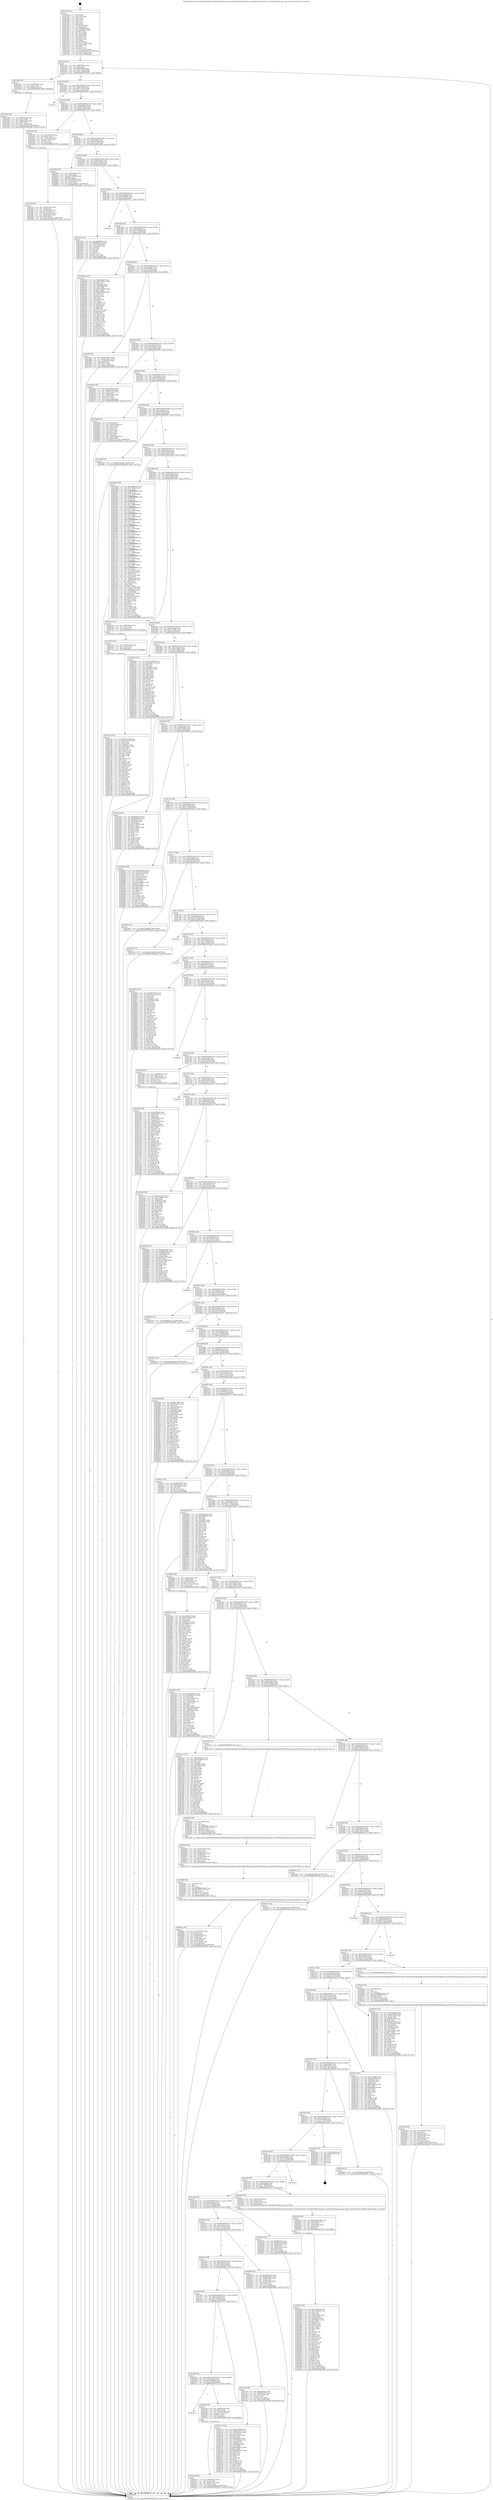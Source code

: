 digraph "0x4014d0" {
  label = "0x4014d0 (/mnt/c/Users/mathe/Desktop/tcc/POCII/binaries/extr_linuxdriversthermalint340x_thermalint3406_thermal.c_int3406_thermal_get_max_state_Final-ollvm.out::main(0))"
  labelloc = "t"
  node[shape=record]

  Entry [label="",width=0.3,height=0.3,shape=circle,fillcolor=black,style=filled]
  "0x40153f" [label="{
     0x40153f [32]\l
     | [instrs]\l
     &nbsp;&nbsp;0x40153f \<+6\>: mov -0xa8(%rbp),%eax\l
     &nbsp;&nbsp;0x401545 \<+2\>: mov %eax,%ecx\l
     &nbsp;&nbsp;0x401547 \<+6\>: sub $0x82f54fe2,%ecx\l
     &nbsp;&nbsp;0x40154d \<+6\>: mov %eax,-0xbc(%rbp)\l
     &nbsp;&nbsp;0x401553 \<+6\>: mov %ecx,-0xc0(%rbp)\l
     &nbsp;&nbsp;0x401559 \<+6\>: je 0000000000401d28 \<main+0x858\>\l
  }"]
  "0x401d28" [label="{
     0x401d28 [19]\l
     | [instrs]\l
     &nbsp;&nbsp;0x401d28 \<+7\>: mov -0x98(%rbp),%rax\l
     &nbsp;&nbsp;0x401d2f \<+3\>: mov (%rax),%rax\l
     &nbsp;&nbsp;0x401d32 \<+4\>: mov 0x8(%rax),%rdi\l
     &nbsp;&nbsp;0x401d36 \<+5\>: call 0000000000401060 \<atoi@plt\>\l
     | [calls]\l
     &nbsp;&nbsp;0x401060 \{1\} (unknown)\l
  }"]
  "0x40155f" [label="{
     0x40155f [28]\l
     | [instrs]\l
     &nbsp;&nbsp;0x40155f \<+5\>: jmp 0000000000401564 \<main+0x94\>\l
     &nbsp;&nbsp;0x401564 \<+6\>: mov -0xbc(%rbp),%eax\l
     &nbsp;&nbsp;0x40156a \<+5\>: sub $0x87ea7e63,%eax\l
     &nbsp;&nbsp;0x40156f \<+6\>: mov %eax,-0xc4(%rbp)\l
     &nbsp;&nbsp;0x401575 \<+6\>: je 0000000000402b17 \<main+0x1647\>\l
  }"]
  Exit [label="",width=0.3,height=0.3,shape=circle,fillcolor=black,style=filled,peripheries=2]
  "0x402b17" [label="{
     0x402b17\l
  }", style=dashed]
  "0x40157b" [label="{
     0x40157b [28]\l
     | [instrs]\l
     &nbsp;&nbsp;0x40157b \<+5\>: jmp 0000000000401580 \<main+0xb0\>\l
     &nbsp;&nbsp;0x401580 \<+6\>: mov -0xbc(%rbp),%eax\l
     &nbsp;&nbsp;0x401586 \<+5\>: sub $0x955040a1,%eax\l
     &nbsp;&nbsp;0x40158b \<+6\>: mov %eax,-0xc8(%rbp)\l
     &nbsp;&nbsp;0x401591 \<+6\>: je 0000000000401fc5 \<main+0xaf5\>\l
  }"]
  "0x40273f" [label="{
     0x40273f [145]\l
     | [instrs]\l
     &nbsp;&nbsp;0x40273f \<+5\>: mov $0xf183c59c,%ecx\l
     &nbsp;&nbsp;0x402744 \<+5\>: mov $0xaed575d,%edx\l
     &nbsp;&nbsp;0x402749 \<+3\>: mov $0x1,%sil\l
     &nbsp;&nbsp;0x40274c \<+3\>: xor %r8d,%r8d\l
     &nbsp;&nbsp;0x40274f \<+8\>: mov 0x40505c,%r9d\l
     &nbsp;&nbsp;0x402757 \<+8\>: mov 0x405060,%r10d\l
     &nbsp;&nbsp;0x40275f \<+4\>: sub $0x1,%r8d\l
     &nbsp;&nbsp;0x402763 \<+3\>: mov %r9d,%r11d\l
     &nbsp;&nbsp;0x402766 \<+3\>: add %r8d,%r11d\l
     &nbsp;&nbsp;0x402769 \<+4\>: imul %r11d,%r9d\l
     &nbsp;&nbsp;0x40276d \<+4\>: and $0x1,%r9d\l
     &nbsp;&nbsp;0x402771 \<+4\>: cmp $0x0,%r9d\l
     &nbsp;&nbsp;0x402775 \<+3\>: sete %bl\l
     &nbsp;&nbsp;0x402778 \<+4\>: cmp $0xa,%r10d\l
     &nbsp;&nbsp;0x40277c \<+4\>: setl %r14b\l
     &nbsp;&nbsp;0x402780 \<+3\>: mov %bl,%r15b\l
     &nbsp;&nbsp;0x402783 \<+4\>: xor $0xff,%r15b\l
     &nbsp;&nbsp;0x402787 \<+3\>: mov %r14b,%r12b\l
     &nbsp;&nbsp;0x40278a \<+4\>: xor $0xff,%r12b\l
     &nbsp;&nbsp;0x40278e \<+4\>: xor $0x0,%sil\l
     &nbsp;&nbsp;0x402792 \<+3\>: mov %r15b,%r13b\l
     &nbsp;&nbsp;0x402795 \<+4\>: and $0x0,%r13b\l
     &nbsp;&nbsp;0x402799 \<+3\>: and %sil,%bl\l
     &nbsp;&nbsp;0x40279c \<+3\>: mov %r12b,%al\l
     &nbsp;&nbsp;0x40279f \<+2\>: and $0x0,%al\l
     &nbsp;&nbsp;0x4027a1 \<+3\>: and %sil,%r14b\l
     &nbsp;&nbsp;0x4027a4 \<+3\>: or %bl,%r13b\l
     &nbsp;&nbsp;0x4027a7 \<+3\>: or %r14b,%al\l
     &nbsp;&nbsp;0x4027aa \<+3\>: xor %al,%r13b\l
     &nbsp;&nbsp;0x4027ad \<+3\>: or %r12b,%r15b\l
     &nbsp;&nbsp;0x4027b0 \<+4\>: xor $0xff,%r15b\l
     &nbsp;&nbsp;0x4027b4 \<+4\>: or $0x0,%sil\l
     &nbsp;&nbsp;0x4027b8 \<+3\>: and %sil,%r15b\l
     &nbsp;&nbsp;0x4027bb \<+3\>: or %r15b,%r13b\l
     &nbsp;&nbsp;0x4027be \<+4\>: test $0x1,%r13b\l
     &nbsp;&nbsp;0x4027c2 \<+3\>: cmovne %edx,%ecx\l
     &nbsp;&nbsp;0x4027c5 \<+6\>: mov %ecx,-0xa8(%rbp)\l
     &nbsp;&nbsp;0x4027cb \<+5\>: jmp 0000000000402bf0 \<main+0x1720\>\l
  }"]
  "0x401fc5" [label="{
     0x401fc5 [29]\l
     | [instrs]\l
     &nbsp;&nbsp;0x401fc5 \<+4\>: mov -0x70(%rbp),%rax\l
     &nbsp;&nbsp;0x401fc9 \<+6\>: movl $0x1,(%rax)\l
     &nbsp;&nbsp;0x401fcf \<+4\>: mov -0x70(%rbp),%rax\l
     &nbsp;&nbsp;0x401fd3 \<+3\>: movslq (%rax),%rax\l
     &nbsp;&nbsp;0x401fd6 \<+4\>: shl $0x4,%rax\l
     &nbsp;&nbsp;0x401fda \<+3\>: mov %rax,%rdi\l
     &nbsp;&nbsp;0x401fdd \<+5\>: call 0000000000401050 \<malloc@plt\>\l
     | [calls]\l
     &nbsp;&nbsp;0x401050 \{1\} (unknown)\l
  }"]
  "0x401597" [label="{
     0x401597 [28]\l
     | [instrs]\l
     &nbsp;&nbsp;0x401597 \<+5\>: jmp 000000000040159c \<main+0xcc\>\l
     &nbsp;&nbsp;0x40159c \<+6\>: mov -0xbc(%rbp),%eax\l
     &nbsp;&nbsp;0x4015a2 \<+5\>: sub $0x967d1dab,%eax\l
     &nbsp;&nbsp;0x4015a7 \<+6\>: mov %eax,-0xcc(%rbp)\l
     &nbsp;&nbsp;0x4015ad \<+6\>: je 000000000040266e \<main+0x119e\>\l
  }"]
  "0x402730" [label="{
     0x402730 [15]\l
     | [instrs]\l
     &nbsp;&nbsp;0x402730 \<+4\>: mov -0x58(%rbp),%rax\l
     &nbsp;&nbsp;0x402734 \<+3\>: mov (%rax),%rax\l
     &nbsp;&nbsp;0x402737 \<+3\>: mov %rax,%rdi\l
     &nbsp;&nbsp;0x40273a \<+5\>: call 0000000000401030 \<free@plt\>\l
     | [calls]\l
     &nbsp;&nbsp;0x401030 \{1\} (unknown)\l
  }"]
  "0x40266e" [label="{
     0x40266e [42]\l
     | [instrs]\l
     &nbsp;&nbsp;0x40266e \<+4\>: mov -0x40(%rbp),%rax\l
     &nbsp;&nbsp;0x402672 \<+2\>: mov (%rax),%ecx\l
     &nbsp;&nbsp;0x402674 \<+6\>: sub $0x71603f9e,%ecx\l
     &nbsp;&nbsp;0x40267a \<+3\>: add $0x1,%ecx\l
     &nbsp;&nbsp;0x40267d \<+6\>: add $0x71603f9e,%ecx\l
     &nbsp;&nbsp;0x402683 \<+4\>: mov -0x40(%rbp),%rax\l
     &nbsp;&nbsp;0x402687 \<+2\>: mov %ecx,(%rax)\l
     &nbsp;&nbsp;0x402689 \<+10\>: movl $0xaad218b7,-0xa8(%rbp)\l
     &nbsp;&nbsp;0x402693 \<+5\>: jmp 0000000000402bf0 \<main+0x1720\>\l
  }"]
  "0x4015b3" [label="{
     0x4015b3 [28]\l
     | [instrs]\l
     &nbsp;&nbsp;0x4015b3 \<+5\>: jmp 00000000004015b8 \<main+0xe8\>\l
     &nbsp;&nbsp;0x4015b8 \<+6\>: mov -0xbc(%rbp),%eax\l
     &nbsp;&nbsp;0x4015be \<+5\>: sub $0x9e5c07e3,%eax\l
     &nbsp;&nbsp;0x4015c3 \<+6\>: mov %eax,-0xd0(%rbp)\l
     &nbsp;&nbsp;0x4015c9 \<+6\>: je 0000000000401b51 \<main+0x681\>\l
  }"]
  "0x4025d1" [label="{
     0x4025d1 [142]\l
     | [instrs]\l
     &nbsp;&nbsp;0x4025d1 \<+5\>: mov $0x219dd57,%edx\l
     &nbsp;&nbsp;0x4025d6 \<+5\>: mov $0xac501459,%esi\l
     &nbsp;&nbsp;0x4025db \<+3\>: mov $0x1,%r8b\l
     &nbsp;&nbsp;0x4025de \<+3\>: xor %r9d,%r9d\l
     &nbsp;&nbsp;0x4025e1 \<+8\>: mov 0x40505c,%r10d\l
     &nbsp;&nbsp;0x4025e9 \<+8\>: mov 0x405060,%r11d\l
     &nbsp;&nbsp;0x4025f1 \<+4\>: sub $0x1,%r9d\l
     &nbsp;&nbsp;0x4025f5 \<+3\>: mov %r10d,%ebx\l
     &nbsp;&nbsp;0x4025f8 \<+3\>: add %r9d,%ebx\l
     &nbsp;&nbsp;0x4025fb \<+4\>: imul %ebx,%r10d\l
     &nbsp;&nbsp;0x4025ff \<+4\>: and $0x1,%r10d\l
     &nbsp;&nbsp;0x402603 \<+4\>: cmp $0x0,%r10d\l
     &nbsp;&nbsp;0x402607 \<+4\>: sete %r14b\l
     &nbsp;&nbsp;0x40260b \<+4\>: cmp $0xa,%r11d\l
     &nbsp;&nbsp;0x40260f \<+4\>: setl %r15b\l
     &nbsp;&nbsp;0x402613 \<+3\>: mov %r14b,%r12b\l
     &nbsp;&nbsp;0x402616 \<+4\>: xor $0xff,%r12b\l
     &nbsp;&nbsp;0x40261a \<+3\>: mov %r15b,%r13b\l
     &nbsp;&nbsp;0x40261d \<+4\>: xor $0xff,%r13b\l
     &nbsp;&nbsp;0x402621 \<+4\>: xor $0x1,%r8b\l
     &nbsp;&nbsp;0x402625 \<+3\>: mov %r12b,%al\l
     &nbsp;&nbsp;0x402628 \<+2\>: and $0xff,%al\l
     &nbsp;&nbsp;0x40262a \<+3\>: and %r8b,%r14b\l
     &nbsp;&nbsp;0x40262d \<+3\>: mov %r13b,%cl\l
     &nbsp;&nbsp;0x402630 \<+3\>: and $0xff,%cl\l
     &nbsp;&nbsp;0x402633 \<+3\>: and %r8b,%r15b\l
     &nbsp;&nbsp;0x402636 \<+3\>: or %r14b,%al\l
     &nbsp;&nbsp;0x402639 \<+3\>: or %r15b,%cl\l
     &nbsp;&nbsp;0x40263c \<+2\>: xor %cl,%al\l
     &nbsp;&nbsp;0x40263e \<+3\>: or %r13b,%r12b\l
     &nbsp;&nbsp;0x402641 \<+4\>: xor $0xff,%r12b\l
     &nbsp;&nbsp;0x402645 \<+4\>: or $0x1,%r8b\l
     &nbsp;&nbsp;0x402649 \<+3\>: and %r8b,%r12b\l
     &nbsp;&nbsp;0x40264c \<+3\>: or %r12b,%al\l
     &nbsp;&nbsp;0x40264f \<+2\>: test $0x1,%al\l
     &nbsp;&nbsp;0x402651 \<+3\>: cmovne %esi,%edx\l
     &nbsp;&nbsp;0x402654 \<+6\>: mov %edx,-0xa8(%rbp)\l
     &nbsp;&nbsp;0x40265a \<+5\>: jmp 0000000000402bf0 \<main+0x1720\>\l
  }"]
  "0x401b51" [label="{
     0x401b51 [53]\l
     | [instrs]\l
     &nbsp;&nbsp;0x401b51 \<+5\>: mov $0xa26d825b,%eax\l
     &nbsp;&nbsp;0x401b56 \<+5\>: mov $0xb893ebd2,%ecx\l
     &nbsp;&nbsp;0x401b5b \<+6\>: mov -0xa2(%rbp),%dl\l
     &nbsp;&nbsp;0x401b61 \<+7\>: mov -0xa1(%rbp),%sil\l
     &nbsp;&nbsp;0x401b68 \<+3\>: mov %dl,%dil\l
     &nbsp;&nbsp;0x401b6b \<+3\>: and %sil,%dil\l
     &nbsp;&nbsp;0x401b6e \<+3\>: xor %sil,%dl\l
     &nbsp;&nbsp;0x401b71 \<+3\>: or %dl,%dil\l
     &nbsp;&nbsp;0x401b74 \<+4\>: test $0x1,%dil\l
     &nbsp;&nbsp;0x401b78 \<+3\>: cmovne %ecx,%eax\l
     &nbsp;&nbsp;0x401b7b \<+6\>: mov %eax,-0xa8(%rbp)\l
     &nbsp;&nbsp;0x401b81 \<+5\>: jmp 0000000000402bf0 \<main+0x1720\>\l
  }"]
  "0x4015cf" [label="{
     0x4015cf [28]\l
     | [instrs]\l
     &nbsp;&nbsp;0x4015cf \<+5\>: jmp 00000000004015d4 \<main+0x104\>\l
     &nbsp;&nbsp;0x4015d4 \<+6\>: mov -0xbc(%rbp),%eax\l
     &nbsp;&nbsp;0x4015da \<+5\>: sub $0xa26d825b,%eax\l
     &nbsp;&nbsp;0x4015df \<+6\>: mov %eax,-0xd4(%rbp)\l
     &nbsp;&nbsp;0x4015e5 \<+6\>: je 0000000000402a13 \<main+0x1543\>\l
  }"]
  "0x402bf0" [label="{
     0x402bf0 [5]\l
     | [instrs]\l
     &nbsp;&nbsp;0x402bf0 \<+5\>: jmp 000000000040153f \<main+0x6f\>\l
  }"]
  "0x4014d0" [label="{
     0x4014d0 [111]\l
     | [instrs]\l
     &nbsp;&nbsp;0x4014d0 \<+1\>: push %rbp\l
     &nbsp;&nbsp;0x4014d1 \<+3\>: mov %rsp,%rbp\l
     &nbsp;&nbsp;0x4014d4 \<+2\>: push %r15\l
     &nbsp;&nbsp;0x4014d6 \<+2\>: push %r14\l
     &nbsp;&nbsp;0x4014d8 \<+2\>: push %r13\l
     &nbsp;&nbsp;0x4014da \<+2\>: push %r12\l
     &nbsp;&nbsp;0x4014dc \<+1\>: push %rbx\l
     &nbsp;&nbsp;0x4014dd \<+7\>: sub $0x1a8,%rsp\l
     &nbsp;&nbsp;0x4014e4 \<+2\>: xor %eax,%eax\l
     &nbsp;&nbsp;0x4014e6 \<+7\>: mov 0x40505c,%ecx\l
     &nbsp;&nbsp;0x4014ed \<+7\>: mov 0x405060,%edx\l
     &nbsp;&nbsp;0x4014f4 \<+3\>: sub $0x1,%eax\l
     &nbsp;&nbsp;0x4014f7 \<+3\>: mov %ecx,%r8d\l
     &nbsp;&nbsp;0x4014fa \<+3\>: add %eax,%r8d\l
     &nbsp;&nbsp;0x4014fd \<+4\>: imul %r8d,%ecx\l
     &nbsp;&nbsp;0x401501 \<+3\>: and $0x1,%ecx\l
     &nbsp;&nbsp;0x401504 \<+3\>: cmp $0x0,%ecx\l
     &nbsp;&nbsp;0x401507 \<+4\>: sete %r9b\l
     &nbsp;&nbsp;0x40150b \<+4\>: and $0x1,%r9b\l
     &nbsp;&nbsp;0x40150f \<+7\>: mov %r9b,-0xa2(%rbp)\l
     &nbsp;&nbsp;0x401516 \<+3\>: cmp $0xa,%edx\l
     &nbsp;&nbsp;0x401519 \<+4\>: setl %r9b\l
     &nbsp;&nbsp;0x40151d \<+4\>: and $0x1,%r9b\l
     &nbsp;&nbsp;0x401521 \<+7\>: mov %r9b,-0xa1(%rbp)\l
     &nbsp;&nbsp;0x401528 \<+10\>: movl $0x9e5c07e3,-0xa8(%rbp)\l
     &nbsp;&nbsp;0x401532 \<+6\>: mov %edi,-0xac(%rbp)\l
     &nbsp;&nbsp;0x401538 \<+7\>: mov %rsi,-0xb8(%rbp)\l
  }"]
  "0x40244f" [label="{
     0x40244f [159]\l
     | [instrs]\l
     &nbsp;&nbsp;0x40244f \<+5\>: mov $0x87ea7e63,%esi\l
     &nbsp;&nbsp;0x402454 \<+5\>: mov $0x1c406edd,%ecx\l
     &nbsp;&nbsp;0x402459 \<+2\>: mov $0x1,%dl\l
     &nbsp;&nbsp;0x40245b \<+3\>: xor %r8d,%r8d\l
     &nbsp;&nbsp;0x40245e \<+4\>: mov -0x40(%rbp),%rdi\l
     &nbsp;&nbsp;0x402462 \<+6\>: movl $0x0,(%rdi)\l
     &nbsp;&nbsp;0x402468 \<+8\>: mov 0x40505c,%r9d\l
     &nbsp;&nbsp;0x402470 \<+8\>: mov 0x405060,%r10d\l
     &nbsp;&nbsp;0x402478 \<+4\>: sub $0x1,%r8d\l
     &nbsp;&nbsp;0x40247c \<+3\>: mov %r9d,%r11d\l
     &nbsp;&nbsp;0x40247f \<+3\>: add %r8d,%r11d\l
     &nbsp;&nbsp;0x402482 \<+4\>: imul %r11d,%r9d\l
     &nbsp;&nbsp;0x402486 \<+4\>: and $0x1,%r9d\l
     &nbsp;&nbsp;0x40248a \<+4\>: cmp $0x0,%r9d\l
     &nbsp;&nbsp;0x40248e \<+3\>: sete %bl\l
     &nbsp;&nbsp;0x402491 \<+4\>: cmp $0xa,%r10d\l
     &nbsp;&nbsp;0x402495 \<+4\>: setl %r14b\l
     &nbsp;&nbsp;0x402499 \<+3\>: mov %bl,%r15b\l
     &nbsp;&nbsp;0x40249c \<+4\>: xor $0xff,%r15b\l
     &nbsp;&nbsp;0x4024a0 \<+3\>: mov %r14b,%r12b\l
     &nbsp;&nbsp;0x4024a3 \<+4\>: xor $0xff,%r12b\l
     &nbsp;&nbsp;0x4024a7 \<+3\>: xor $0x0,%dl\l
     &nbsp;&nbsp;0x4024aa \<+3\>: mov %r15b,%r13b\l
     &nbsp;&nbsp;0x4024ad \<+4\>: and $0x0,%r13b\l
     &nbsp;&nbsp;0x4024b1 \<+2\>: and %dl,%bl\l
     &nbsp;&nbsp;0x4024b3 \<+3\>: mov %r12b,%dil\l
     &nbsp;&nbsp;0x4024b6 \<+4\>: and $0x0,%dil\l
     &nbsp;&nbsp;0x4024ba \<+3\>: and %dl,%r14b\l
     &nbsp;&nbsp;0x4024bd \<+3\>: or %bl,%r13b\l
     &nbsp;&nbsp;0x4024c0 \<+3\>: or %r14b,%dil\l
     &nbsp;&nbsp;0x4024c3 \<+3\>: xor %dil,%r13b\l
     &nbsp;&nbsp;0x4024c6 \<+3\>: or %r12b,%r15b\l
     &nbsp;&nbsp;0x4024c9 \<+4\>: xor $0xff,%r15b\l
     &nbsp;&nbsp;0x4024cd \<+3\>: or $0x0,%dl\l
     &nbsp;&nbsp;0x4024d0 \<+3\>: and %dl,%r15b\l
     &nbsp;&nbsp;0x4024d3 \<+3\>: or %r15b,%r13b\l
     &nbsp;&nbsp;0x4024d6 \<+4\>: test $0x1,%r13b\l
     &nbsp;&nbsp;0x4024da \<+3\>: cmovne %ecx,%esi\l
     &nbsp;&nbsp;0x4024dd \<+6\>: mov %esi,-0xa8(%rbp)\l
     &nbsp;&nbsp;0x4024e3 \<+6\>: mov %eax,-0x1a8(%rbp)\l
     &nbsp;&nbsp;0x4024e9 \<+5\>: jmp 0000000000402bf0 \<main+0x1720\>\l
  }"]
  "0x402a13" [label="{
     0x402a13\l
  }", style=dashed]
  "0x4015eb" [label="{
     0x4015eb [28]\l
     | [instrs]\l
     &nbsp;&nbsp;0x4015eb \<+5\>: jmp 00000000004015f0 \<main+0x120\>\l
     &nbsp;&nbsp;0x4015f0 \<+6\>: mov -0xbc(%rbp),%eax\l
     &nbsp;&nbsp;0x4015f6 \<+5\>: sub $0xa87273fe,%eax\l
     &nbsp;&nbsp;0x4015fb \<+6\>: mov %eax,-0xd8(%rbp)\l
     &nbsp;&nbsp;0x401601 \<+6\>: je 0000000000402524 \<main+0x1054\>\l
  }"]
  "0x402432" [label="{
     0x402432 [29]\l
     | [instrs]\l
     &nbsp;&nbsp;0x402432 \<+10\>: movabs $0x4030b6,%rdi\l
     &nbsp;&nbsp;0x40243c \<+4\>: mov -0x48(%rbp),%rsi\l
     &nbsp;&nbsp;0x402440 \<+2\>: mov %eax,(%rsi)\l
     &nbsp;&nbsp;0x402442 \<+4\>: mov -0x48(%rbp),%rsi\l
     &nbsp;&nbsp;0x402446 \<+2\>: mov (%rsi),%esi\l
     &nbsp;&nbsp;0x402448 \<+2\>: mov $0x0,%al\l
     &nbsp;&nbsp;0x40244a \<+5\>: call 0000000000401040 \<printf@plt\>\l
     | [calls]\l
     &nbsp;&nbsp;0x401040 \{1\} (unknown)\l
  }"]
  "0x402524" [label="{
     0x402524 [147]\l
     | [instrs]\l
     &nbsp;&nbsp;0x402524 \<+5\>: mov $0x219dd57,%eax\l
     &nbsp;&nbsp;0x402529 \<+5\>: mov $0x3e77f224,%ecx\l
     &nbsp;&nbsp;0x40252e \<+2\>: mov $0x1,%dl\l
     &nbsp;&nbsp;0x402530 \<+7\>: mov 0x40505c,%esi\l
     &nbsp;&nbsp;0x402537 \<+7\>: mov 0x405060,%edi\l
     &nbsp;&nbsp;0x40253e \<+3\>: mov %esi,%r8d\l
     &nbsp;&nbsp;0x402541 \<+7\>: add $0x970f2636,%r8d\l
     &nbsp;&nbsp;0x402548 \<+4\>: sub $0x1,%r8d\l
     &nbsp;&nbsp;0x40254c \<+7\>: sub $0x970f2636,%r8d\l
     &nbsp;&nbsp;0x402553 \<+4\>: imul %r8d,%esi\l
     &nbsp;&nbsp;0x402557 \<+3\>: and $0x1,%esi\l
     &nbsp;&nbsp;0x40255a \<+3\>: cmp $0x0,%esi\l
     &nbsp;&nbsp;0x40255d \<+4\>: sete %r9b\l
     &nbsp;&nbsp;0x402561 \<+3\>: cmp $0xa,%edi\l
     &nbsp;&nbsp;0x402564 \<+4\>: setl %r10b\l
     &nbsp;&nbsp;0x402568 \<+3\>: mov %r9b,%r11b\l
     &nbsp;&nbsp;0x40256b \<+4\>: xor $0xff,%r11b\l
     &nbsp;&nbsp;0x40256f \<+3\>: mov %r10b,%bl\l
     &nbsp;&nbsp;0x402572 \<+3\>: xor $0xff,%bl\l
     &nbsp;&nbsp;0x402575 \<+3\>: xor $0x0,%dl\l
     &nbsp;&nbsp;0x402578 \<+3\>: mov %r11b,%r14b\l
     &nbsp;&nbsp;0x40257b \<+4\>: and $0x0,%r14b\l
     &nbsp;&nbsp;0x40257f \<+3\>: and %dl,%r9b\l
     &nbsp;&nbsp;0x402582 \<+3\>: mov %bl,%r15b\l
     &nbsp;&nbsp;0x402585 \<+4\>: and $0x0,%r15b\l
     &nbsp;&nbsp;0x402589 \<+3\>: and %dl,%r10b\l
     &nbsp;&nbsp;0x40258c \<+3\>: or %r9b,%r14b\l
     &nbsp;&nbsp;0x40258f \<+3\>: or %r10b,%r15b\l
     &nbsp;&nbsp;0x402592 \<+3\>: xor %r15b,%r14b\l
     &nbsp;&nbsp;0x402595 \<+3\>: or %bl,%r11b\l
     &nbsp;&nbsp;0x402598 \<+4\>: xor $0xff,%r11b\l
     &nbsp;&nbsp;0x40259c \<+3\>: or $0x0,%dl\l
     &nbsp;&nbsp;0x40259f \<+3\>: and %dl,%r11b\l
     &nbsp;&nbsp;0x4025a2 \<+3\>: or %r11b,%r14b\l
     &nbsp;&nbsp;0x4025a5 \<+4\>: test $0x1,%r14b\l
     &nbsp;&nbsp;0x4025a9 \<+3\>: cmovne %ecx,%eax\l
     &nbsp;&nbsp;0x4025ac \<+6\>: mov %eax,-0xa8(%rbp)\l
     &nbsp;&nbsp;0x4025b2 \<+5\>: jmp 0000000000402bf0 \<main+0x1720\>\l
  }"]
  "0x401607" [label="{
     0x401607 [28]\l
     | [instrs]\l
     &nbsp;&nbsp;0x401607 \<+5\>: jmp 000000000040160c \<main+0x13c\>\l
     &nbsp;&nbsp;0x40160c \<+6\>: mov -0xbc(%rbp),%eax\l
     &nbsp;&nbsp;0x401612 \<+5\>: sub $0xaa2fe76a,%eax\l
     &nbsp;&nbsp;0x401617 \<+6\>: mov %eax,-0xdc(%rbp)\l
     &nbsp;&nbsp;0x40161d \<+6\>: je 0000000000401d5f \<main+0x88f\>\l
  }"]
  "0x402289" [label="{
     0x402289 [45]\l
     | [instrs]\l
     &nbsp;&nbsp;0x402289 \<+6\>: mov -0x1a4(%rbp),%ecx\l
     &nbsp;&nbsp;0x40228f \<+3\>: imul %eax,%ecx\l
     &nbsp;&nbsp;0x402292 \<+3\>: movslq %ecx,%rsi\l
     &nbsp;&nbsp;0x402295 \<+4\>: mov -0x58(%rbp),%rdi\l
     &nbsp;&nbsp;0x402299 \<+3\>: mov (%rdi),%rdi\l
     &nbsp;&nbsp;0x40229c \<+4\>: mov -0x50(%rbp),%r8\l
     &nbsp;&nbsp;0x4022a0 \<+3\>: movslq (%r8),%r8\l
     &nbsp;&nbsp;0x4022a3 \<+4\>: mov %rsi,(%rdi,%r8,8)\l
     &nbsp;&nbsp;0x4022a7 \<+10\>: movl $0xba1776d6,-0xa8(%rbp)\l
     &nbsp;&nbsp;0x4022b1 \<+5\>: jmp 0000000000402bf0 \<main+0x1720\>\l
  }"]
  "0x401d5f" [label="{
     0x401d5f [30]\l
     | [instrs]\l
     &nbsp;&nbsp;0x401d5f \<+5\>: mov $0x29d70ae3,%eax\l
     &nbsp;&nbsp;0x401d64 \<+5\>: mov $0xbd7ebfe1,%ecx\l
     &nbsp;&nbsp;0x401d69 \<+3\>: mov -0x34(%rbp),%edx\l
     &nbsp;&nbsp;0x401d6c \<+3\>: cmp $0x0,%edx\l
     &nbsp;&nbsp;0x401d6f \<+3\>: cmove %ecx,%eax\l
     &nbsp;&nbsp;0x401d72 \<+6\>: mov %eax,-0xa8(%rbp)\l
     &nbsp;&nbsp;0x401d78 \<+5\>: jmp 0000000000402bf0 \<main+0x1720\>\l
  }"]
  "0x401623" [label="{
     0x401623 [28]\l
     | [instrs]\l
     &nbsp;&nbsp;0x401623 \<+5\>: jmp 0000000000401628 \<main+0x158\>\l
     &nbsp;&nbsp;0x401628 \<+6\>: mov -0xbc(%rbp),%eax\l
     &nbsp;&nbsp;0x40162e \<+5\>: sub $0xaad218b7,%eax\l
     &nbsp;&nbsp;0x401633 \<+6\>: mov %eax,-0xe0(%rbp)\l
     &nbsp;&nbsp;0x401639 \<+6\>: je 00000000004024fd \<main+0x102d\>\l
  }"]
  "0x402261" [label="{
     0x402261 [40]\l
     | [instrs]\l
     &nbsp;&nbsp;0x402261 \<+5\>: mov $0x2,%ecx\l
     &nbsp;&nbsp;0x402266 \<+1\>: cltd\l
     &nbsp;&nbsp;0x402267 \<+2\>: idiv %ecx\l
     &nbsp;&nbsp;0x402269 \<+6\>: imul $0xfffffffe,%edx,%ecx\l
     &nbsp;&nbsp;0x40226f \<+6\>: add $0x52dcd9c8,%ecx\l
     &nbsp;&nbsp;0x402275 \<+3\>: add $0x1,%ecx\l
     &nbsp;&nbsp;0x402278 \<+6\>: sub $0x52dcd9c8,%ecx\l
     &nbsp;&nbsp;0x40227e \<+6\>: mov %ecx,-0x1a4(%rbp)\l
     &nbsp;&nbsp;0x402284 \<+5\>: call 0000000000401160 \<next_i\>\l
     | [calls]\l
     &nbsp;&nbsp;0x401160 \{1\} (/mnt/c/Users/mathe/Desktop/tcc/POCII/binaries/extr_linuxdriversthermalint340x_thermalint3406_thermal.c_int3406_thermal_get_max_state_Final-ollvm.out::next_i)\l
  }"]
  "0x4024fd" [label="{
     0x4024fd [39]\l
     | [instrs]\l
     &nbsp;&nbsp;0x4024fd \<+5\>: mov $0x3be5f9a2,%eax\l
     &nbsp;&nbsp;0x402502 \<+5\>: mov $0xa87273fe,%ecx\l
     &nbsp;&nbsp;0x402507 \<+4\>: mov -0x40(%rbp),%rdx\l
     &nbsp;&nbsp;0x40250b \<+2\>: mov (%rdx),%esi\l
     &nbsp;&nbsp;0x40250d \<+7\>: mov -0x88(%rbp),%rdx\l
     &nbsp;&nbsp;0x402514 \<+2\>: cmp (%rdx),%esi\l
     &nbsp;&nbsp;0x402516 \<+3\>: cmovl %ecx,%eax\l
     &nbsp;&nbsp;0x402519 \<+6\>: mov %eax,-0xa8(%rbp)\l
     &nbsp;&nbsp;0x40251f \<+5\>: jmp 0000000000402bf0 \<main+0x1720\>\l
  }"]
  "0x40163f" [label="{
     0x40163f [28]\l
     | [instrs]\l
     &nbsp;&nbsp;0x40163f \<+5\>: jmp 0000000000401644 \<main+0x174\>\l
     &nbsp;&nbsp;0x401644 \<+6\>: mov -0xbc(%rbp),%eax\l
     &nbsp;&nbsp;0x40164a \<+5\>: sub $0xab651ba4,%eax\l
     &nbsp;&nbsp;0x40164f \<+6\>: mov %eax,-0xe4(%rbp)\l
     &nbsp;&nbsp;0x401655 \<+6\>: je 00000000004020dd \<main+0xc0d\>\l
  }"]
  "0x402218" [label="{
     0x402218 [32]\l
     | [instrs]\l
     &nbsp;&nbsp;0x402218 \<+4\>: mov -0x58(%rbp),%rdi\l
     &nbsp;&nbsp;0x40221c \<+3\>: mov %rax,(%rdi)\l
     &nbsp;&nbsp;0x40221f \<+4\>: mov -0x50(%rbp),%rax\l
     &nbsp;&nbsp;0x402223 \<+6\>: movl $0x0,(%rax)\l
     &nbsp;&nbsp;0x402229 \<+10\>: movl $0x763288e6,-0xa8(%rbp)\l
     &nbsp;&nbsp;0x402233 \<+5\>: jmp 0000000000402bf0 \<main+0x1720\>\l
  }"]
  "0x4020dd" [label="{
     0x4020dd [42]\l
     | [instrs]\l
     &nbsp;&nbsp;0x4020dd \<+2\>: xor %eax,%eax\l
     &nbsp;&nbsp;0x4020df \<+4\>: mov -0x68(%rbp),%rcx\l
     &nbsp;&nbsp;0x4020e3 \<+2\>: mov (%rcx),%edx\l
     &nbsp;&nbsp;0x4020e5 \<+2\>: mov %eax,%esi\l
     &nbsp;&nbsp;0x4020e7 \<+2\>: sub %edx,%esi\l
     &nbsp;&nbsp;0x4020e9 \<+2\>: mov %eax,%edx\l
     &nbsp;&nbsp;0x4020eb \<+3\>: sub $0x1,%edx\l
     &nbsp;&nbsp;0x4020ee \<+2\>: add %edx,%esi\l
     &nbsp;&nbsp;0x4020f0 \<+2\>: sub %esi,%eax\l
     &nbsp;&nbsp;0x4020f2 \<+4\>: mov -0x68(%rbp),%rcx\l
     &nbsp;&nbsp;0x4020f6 \<+2\>: mov %eax,(%rcx)\l
     &nbsp;&nbsp;0x4020f8 \<+10\>: movl $0x775a732c,-0xa8(%rbp)\l
     &nbsp;&nbsp;0x402102 \<+5\>: jmp 0000000000402bf0 \<main+0x1720\>\l
  }"]
  "0x40165b" [label="{
     0x40165b [28]\l
     | [instrs]\l
     &nbsp;&nbsp;0x40165b \<+5\>: jmp 0000000000401660 \<main+0x190\>\l
     &nbsp;&nbsp;0x401660 \<+6\>: mov -0xbc(%rbp),%eax\l
     &nbsp;&nbsp;0x401666 \<+5\>: sub $0xac501459,%eax\l
     &nbsp;&nbsp;0x40166b \<+6\>: mov %eax,-0xe8(%rbp)\l
     &nbsp;&nbsp;0x401671 \<+6\>: je 000000000040265f \<main+0x118f\>\l
  }"]
  "0x401b47" [label="{
     0x401b47\l
  }", style=dashed]
  "0x40265f" [label="{
     0x40265f [15]\l
     | [instrs]\l
     &nbsp;&nbsp;0x40265f \<+10\>: movl $0x967d1dab,-0xa8(%rbp)\l
     &nbsp;&nbsp;0x402669 \<+5\>: jmp 0000000000402bf0 \<main+0x1720\>\l
  }"]
  "0x401677" [label="{
     0x401677 [28]\l
     | [instrs]\l
     &nbsp;&nbsp;0x401677 \<+5\>: jmp 000000000040167c \<main+0x1ac\>\l
     &nbsp;&nbsp;0x40167c \<+6\>: mov -0xbc(%rbp),%eax\l
     &nbsp;&nbsp;0x401682 \<+5\>: sub $0xb893ebd2,%eax\l
     &nbsp;&nbsp;0x401687 \<+6\>: mov %eax,-0xec(%rbp)\l
     &nbsp;&nbsp;0x40168d \<+6\>: je 0000000000401b86 \<main+0x6b6\>\l
  }"]
  "0x4021fb" [label="{
     0x4021fb [29]\l
     | [instrs]\l
     &nbsp;&nbsp;0x4021fb \<+4\>: mov -0x60(%rbp),%rax\l
     &nbsp;&nbsp;0x4021ff \<+6\>: movl $0x1,(%rax)\l
     &nbsp;&nbsp;0x402205 \<+4\>: mov -0x60(%rbp),%rax\l
     &nbsp;&nbsp;0x402209 \<+3\>: movslq (%rax),%rax\l
     &nbsp;&nbsp;0x40220c \<+4\>: shl $0x3,%rax\l
     &nbsp;&nbsp;0x402210 \<+3\>: mov %rax,%rdi\l
     &nbsp;&nbsp;0x402213 \<+5\>: call 0000000000401050 \<malloc@plt\>\l
     | [calls]\l
     &nbsp;&nbsp;0x401050 \{1\} (unknown)\l
  }"]
  "0x401b86" [label="{
     0x401b86 [355]\l
     | [instrs]\l
     &nbsp;&nbsp;0x401b86 \<+5\>: mov $0xa26d825b,%eax\l
     &nbsp;&nbsp;0x401b8b \<+5\>: mov $0x7a54fac0,%ecx\l
     &nbsp;&nbsp;0x401b90 \<+3\>: mov %rsp,%rdx\l
     &nbsp;&nbsp;0x401b93 \<+4\>: add $0xfffffffffffffff0,%rdx\l
     &nbsp;&nbsp;0x401b97 \<+3\>: mov %rdx,%rsp\l
     &nbsp;&nbsp;0x401b9a \<+7\>: mov %rdx,-0xa0(%rbp)\l
     &nbsp;&nbsp;0x401ba1 \<+3\>: mov %rsp,%rdx\l
     &nbsp;&nbsp;0x401ba4 \<+4\>: add $0xfffffffffffffff0,%rdx\l
     &nbsp;&nbsp;0x401ba8 \<+3\>: mov %rdx,%rsp\l
     &nbsp;&nbsp;0x401bab \<+3\>: mov %rsp,%rsi\l
     &nbsp;&nbsp;0x401bae \<+4\>: add $0xfffffffffffffff0,%rsi\l
     &nbsp;&nbsp;0x401bb2 \<+3\>: mov %rsi,%rsp\l
     &nbsp;&nbsp;0x401bb5 \<+7\>: mov %rsi,-0x98(%rbp)\l
     &nbsp;&nbsp;0x401bbc \<+3\>: mov %rsp,%rsi\l
     &nbsp;&nbsp;0x401bbf \<+4\>: add $0xfffffffffffffff0,%rsi\l
     &nbsp;&nbsp;0x401bc3 \<+3\>: mov %rsi,%rsp\l
     &nbsp;&nbsp;0x401bc6 \<+7\>: mov %rsi,-0x90(%rbp)\l
     &nbsp;&nbsp;0x401bcd \<+3\>: mov %rsp,%rsi\l
     &nbsp;&nbsp;0x401bd0 \<+4\>: add $0xfffffffffffffff0,%rsi\l
     &nbsp;&nbsp;0x401bd4 \<+3\>: mov %rsi,%rsp\l
     &nbsp;&nbsp;0x401bd7 \<+7\>: mov %rsi,-0x88(%rbp)\l
     &nbsp;&nbsp;0x401bde \<+3\>: mov %rsp,%rsi\l
     &nbsp;&nbsp;0x401be1 \<+4\>: add $0xfffffffffffffff0,%rsi\l
     &nbsp;&nbsp;0x401be5 \<+3\>: mov %rsi,%rsp\l
     &nbsp;&nbsp;0x401be8 \<+4\>: mov %rsi,-0x80(%rbp)\l
     &nbsp;&nbsp;0x401bec \<+3\>: mov %rsp,%rsi\l
     &nbsp;&nbsp;0x401bef \<+4\>: add $0xfffffffffffffff0,%rsi\l
     &nbsp;&nbsp;0x401bf3 \<+3\>: mov %rsi,%rsp\l
     &nbsp;&nbsp;0x401bf6 \<+4\>: mov %rsi,-0x78(%rbp)\l
     &nbsp;&nbsp;0x401bfa \<+3\>: mov %rsp,%rsi\l
     &nbsp;&nbsp;0x401bfd \<+4\>: add $0xfffffffffffffff0,%rsi\l
     &nbsp;&nbsp;0x401c01 \<+3\>: mov %rsi,%rsp\l
     &nbsp;&nbsp;0x401c04 \<+4\>: mov %rsi,-0x70(%rbp)\l
     &nbsp;&nbsp;0x401c08 \<+3\>: mov %rsp,%rsi\l
     &nbsp;&nbsp;0x401c0b \<+4\>: add $0xfffffffffffffff0,%rsi\l
     &nbsp;&nbsp;0x401c0f \<+3\>: mov %rsi,%rsp\l
     &nbsp;&nbsp;0x401c12 \<+4\>: mov %rsi,-0x68(%rbp)\l
     &nbsp;&nbsp;0x401c16 \<+3\>: mov %rsp,%rsi\l
     &nbsp;&nbsp;0x401c19 \<+4\>: add $0xfffffffffffffff0,%rsi\l
     &nbsp;&nbsp;0x401c1d \<+3\>: mov %rsi,%rsp\l
     &nbsp;&nbsp;0x401c20 \<+4\>: mov %rsi,-0x60(%rbp)\l
     &nbsp;&nbsp;0x401c24 \<+3\>: mov %rsp,%rsi\l
     &nbsp;&nbsp;0x401c27 \<+4\>: add $0xfffffffffffffff0,%rsi\l
     &nbsp;&nbsp;0x401c2b \<+3\>: mov %rsi,%rsp\l
     &nbsp;&nbsp;0x401c2e \<+4\>: mov %rsi,-0x58(%rbp)\l
     &nbsp;&nbsp;0x401c32 \<+3\>: mov %rsp,%rsi\l
     &nbsp;&nbsp;0x401c35 \<+4\>: add $0xfffffffffffffff0,%rsi\l
     &nbsp;&nbsp;0x401c39 \<+3\>: mov %rsi,%rsp\l
     &nbsp;&nbsp;0x401c3c \<+4\>: mov %rsi,-0x50(%rbp)\l
     &nbsp;&nbsp;0x401c40 \<+3\>: mov %rsp,%rsi\l
     &nbsp;&nbsp;0x401c43 \<+4\>: add $0xfffffffffffffff0,%rsi\l
     &nbsp;&nbsp;0x401c47 \<+3\>: mov %rsi,%rsp\l
     &nbsp;&nbsp;0x401c4a \<+4\>: mov %rsi,-0x48(%rbp)\l
     &nbsp;&nbsp;0x401c4e \<+3\>: mov %rsp,%rsi\l
     &nbsp;&nbsp;0x401c51 \<+4\>: add $0xfffffffffffffff0,%rsi\l
     &nbsp;&nbsp;0x401c55 \<+3\>: mov %rsi,%rsp\l
     &nbsp;&nbsp;0x401c58 \<+4\>: mov %rsi,-0x40(%rbp)\l
     &nbsp;&nbsp;0x401c5c \<+7\>: mov -0xa0(%rbp),%rsi\l
     &nbsp;&nbsp;0x401c63 \<+6\>: movl $0x0,(%rsi)\l
     &nbsp;&nbsp;0x401c69 \<+6\>: mov -0xac(%rbp),%edi\l
     &nbsp;&nbsp;0x401c6f \<+2\>: mov %edi,(%rdx)\l
     &nbsp;&nbsp;0x401c71 \<+7\>: mov -0x98(%rbp),%rsi\l
     &nbsp;&nbsp;0x401c78 \<+7\>: mov -0xb8(%rbp),%r8\l
     &nbsp;&nbsp;0x401c7f \<+3\>: mov %r8,(%rsi)\l
     &nbsp;&nbsp;0x401c82 \<+3\>: cmpl $0x2,(%rdx)\l
     &nbsp;&nbsp;0x401c85 \<+4\>: setne %r9b\l
     &nbsp;&nbsp;0x401c89 \<+4\>: and $0x1,%r9b\l
     &nbsp;&nbsp;0x401c8d \<+4\>: mov %r9b,-0x35(%rbp)\l
     &nbsp;&nbsp;0x401c91 \<+8\>: mov 0x40505c,%r10d\l
     &nbsp;&nbsp;0x401c99 \<+8\>: mov 0x405060,%r11d\l
     &nbsp;&nbsp;0x401ca1 \<+3\>: mov %r10d,%ebx\l
     &nbsp;&nbsp;0x401ca4 \<+6\>: add $0x2b3c273,%ebx\l
     &nbsp;&nbsp;0x401caa \<+3\>: sub $0x1,%ebx\l
     &nbsp;&nbsp;0x401cad \<+6\>: sub $0x2b3c273,%ebx\l
     &nbsp;&nbsp;0x401cb3 \<+4\>: imul %ebx,%r10d\l
     &nbsp;&nbsp;0x401cb7 \<+4\>: and $0x1,%r10d\l
     &nbsp;&nbsp;0x401cbb \<+4\>: cmp $0x0,%r10d\l
     &nbsp;&nbsp;0x401cbf \<+4\>: sete %r9b\l
     &nbsp;&nbsp;0x401cc3 \<+4\>: cmp $0xa,%r11d\l
     &nbsp;&nbsp;0x401cc7 \<+4\>: setl %r14b\l
     &nbsp;&nbsp;0x401ccb \<+3\>: mov %r9b,%r15b\l
     &nbsp;&nbsp;0x401cce \<+3\>: and %r14b,%r15b\l
     &nbsp;&nbsp;0x401cd1 \<+3\>: xor %r14b,%r9b\l
     &nbsp;&nbsp;0x401cd4 \<+3\>: or %r9b,%r15b\l
     &nbsp;&nbsp;0x401cd7 \<+4\>: test $0x1,%r15b\l
     &nbsp;&nbsp;0x401cdb \<+3\>: cmovne %ecx,%eax\l
     &nbsp;&nbsp;0x401cde \<+6\>: mov %eax,-0xa8(%rbp)\l
     &nbsp;&nbsp;0x401ce4 \<+5\>: jmp 0000000000402bf0 \<main+0x1720\>\l
  }"]
  "0x401693" [label="{
     0x401693 [28]\l
     | [instrs]\l
     &nbsp;&nbsp;0x401693 \<+5\>: jmp 0000000000401698 \<main+0x1c8\>\l
     &nbsp;&nbsp;0x401698 \<+6\>: mov -0xbc(%rbp),%eax\l
     &nbsp;&nbsp;0x40169e \<+5\>: sub $0xb8d3af29,%eax\l
     &nbsp;&nbsp;0x4016a3 \<+6\>: mov %eax,-0xf0(%rbp)\l
     &nbsp;&nbsp;0x4016a9 \<+6\>: je 0000000000402721 \<main+0x1251\>\l
  }"]
  "0x401b2b" [label="{
     0x401b2b [28]\l
     | [instrs]\l
     &nbsp;&nbsp;0x401b2b \<+5\>: jmp 0000000000401b30 \<main+0x660\>\l
     &nbsp;&nbsp;0x401b30 \<+6\>: mov -0xbc(%rbp),%eax\l
     &nbsp;&nbsp;0x401b36 \<+5\>: sub $0x7bbf38f8,%eax\l
     &nbsp;&nbsp;0x401b3b \<+6\>: mov %eax,-0x198(%rbp)\l
     &nbsp;&nbsp;0x401b41 \<+6\>: je 00000000004021fb \<main+0xd2b\>\l
  }"]
  "0x402171" [label="{
     0x402171 [123]\l
     | [instrs]\l
     &nbsp;&nbsp;0x402171 \<+5\>: mov $0xe77e6ff8,%eax\l
     &nbsp;&nbsp;0x402176 \<+5\>: mov $0x4f858233,%ecx\l
     &nbsp;&nbsp;0x40217b \<+4\>: mov -0x78(%rbp),%rdx\l
     &nbsp;&nbsp;0x40217f \<+2\>: mov (%rdx),%esi\l
     &nbsp;&nbsp;0x402181 \<+6\>: add $0x53cfe8c3,%esi\l
     &nbsp;&nbsp;0x402187 \<+3\>: add $0x1,%esi\l
     &nbsp;&nbsp;0x40218a \<+6\>: sub $0x53cfe8c3,%esi\l
     &nbsp;&nbsp;0x402190 \<+4\>: mov -0x78(%rbp),%rdx\l
     &nbsp;&nbsp;0x402194 \<+2\>: mov %esi,(%rdx)\l
     &nbsp;&nbsp;0x402196 \<+7\>: mov 0x40505c,%esi\l
     &nbsp;&nbsp;0x40219d \<+7\>: mov 0x405060,%edi\l
     &nbsp;&nbsp;0x4021a4 \<+3\>: mov %esi,%r8d\l
     &nbsp;&nbsp;0x4021a7 \<+7\>: sub $0x18685912,%r8d\l
     &nbsp;&nbsp;0x4021ae \<+4\>: sub $0x1,%r8d\l
     &nbsp;&nbsp;0x4021b2 \<+7\>: add $0x18685912,%r8d\l
     &nbsp;&nbsp;0x4021b9 \<+4\>: imul %r8d,%esi\l
     &nbsp;&nbsp;0x4021bd \<+3\>: and $0x1,%esi\l
     &nbsp;&nbsp;0x4021c0 \<+3\>: cmp $0x0,%esi\l
     &nbsp;&nbsp;0x4021c3 \<+4\>: sete %r9b\l
     &nbsp;&nbsp;0x4021c7 \<+3\>: cmp $0xa,%edi\l
     &nbsp;&nbsp;0x4021ca \<+4\>: setl %r10b\l
     &nbsp;&nbsp;0x4021ce \<+3\>: mov %r9b,%r11b\l
     &nbsp;&nbsp;0x4021d1 \<+3\>: and %r10b,%r11b\l
     &nbsp;&nbsp;0x4021d4 \<+3\>: xor %r10b,%r9b\l
     &nbsp;&nbsp;0x4021d7 \<+3\>: or %r9b,%r11b\l
     &nbsp;&nbsp;0x4021da \<+4\>: test $0x1,%r11b\l
     &nbsp;&nbsp;0x4021de \<+3\>: cmovne %ecx,%eax\l
     &nbsp;&nbsp;0x4021e1 \<+6\>: mov %eax,-0xa8(%rbp)\l
     &nbsp;&nbsp;0x4021e7 \<+5\>: jmp 0000000000402bf0 \<main+0x1720\>\l
  }"]
  "0x402721" [label="{
     0x402721 [15]\l
     | [instrs]\l
     &nbsp;&nbsp;0x402721 \<+4\>: mov -0x80(%rbp),%rax\l
     &nbsp;&nbsp;0x402725 \<+3\>: mov (%rax),%rax\l
     &nbsp;&nbsp;0x402728 \<+3\>: mov %rax,%rdi\l
     &nbsp;&nbsp;0x40272b \<+5\>: call 0000000000401030 \<free@plt\>\l
     | [calls]\l
     &nbsp;&nbsp;0x401030 \{1\} (unknown)\l
  }"]
  "0x4016af" [label="{
     0x4016af [28]\l
     | [instrs]\l
     &nbsp;&nbsp;0x4016af \<+5\>: jmp 00000000004016b4 \<main+0x1e4\>\l
     &nbsp;&nbsp;0x4016b4 \<+6\>: mov -0xbc(%rbp),%eax\l
     &nbsp;&nbsp;0x4016ba \<+5\>: sub $0xba1776d6,%eax\l
     &nbsp;&nbsp;0x4016bf \<+6\>: mov %eax,-0xf4(%rbp)\l
     &nbsp;&nbsp;0x4016c5 \<+6\>: je 00000000004022b6 \<main+0xde6\>\l
  }"]
  "0x4020ac" [label="{
     0x4020ac [49]\l
     | [instrs]\l
     &nbsp;&nbsp;0x4020ac \<+6\>: mov -0x1a0(%rbp),%ecx\l
     &nbsp;&nbsp;0x4020b2 \<+3\>: imul %eax,%ecx\l
     &nbsp;&nbsp;0x4020b5 \<+3\>: movslq %ecx,%rsi\l
     &nbsp;&nbsp;0x4020b8 \<+4\>: mov -0x80(%rbp),%rdi\l
     &nbsp;&nbsp;0x4020bc \<+3\>: mov (%rdi),%rdi\l
     &nbsp;&nbsp;0x4020bf \<+4\>: mov -0x78(%rbp),%r8\l
     &nbsp;&nbsp;0x4020c3 \<+3\>: movslq (%r8),%r8\l
     &nbsp;&nbsp;0x4020c6 \<+4\>: mov (%rdi,%r8,8),%rdi\l
     &nbsp;&nbsp;0x4020ca \<+4\>: mov %rsi,0x8(%rdi)\l
     &nbsp;&nbsp;0x4020ce \<+10\>: movl $0xab651ba4,-0xa8(%rbp)\l
     &nbsp;&nbsp;0x4020d8 \<+5\>: jmp 0000000000402bf0 \<main+0x1720\>\l
  }"]
  "0x4022b6" [label="{
     0x4022b6 [137]\l
     | [instrs]\l
     &nbsp;&nbsp;0x4022b6 \<+5\>: mov $0x73bc4848,%eax\l
     &nbsp;&nbsp;0x4022bb \<+5\>: mov $0x6a987144,%ecx\l
     &nbsp;&nbsp;0x4022c0 \<+2\>: mov $0x1,%dl\l
     &nbsp;&nbsp;0x4022c2 \<+2\>: xor %esi,%esi\l
     &nbsp;&nbsp;0x4022c4 \<+7\>: mov 0x40505c,%edi\l
     &nbsp;&nbsp;0x4022cb \<+8\>: mov 0x405060,%r8d\l
     &nbsp;&nbsp;0x4022d3 \<+3\>: sub $0x1,%esi\l
     &nbsp;&nbsp;0x4022d6 \<+3\>: mov %edi,%r9d\l
     &nbsp;&nbsp;0x4022d9 \<+3\>: add %esi,%r9d\l
     &nbsp;&nbsp;0x4022dc \<+4\>: imul %r9d,%edi\l
     &nbsp;&nbsp;0x4022e0 \<+3\>: and $0x1,%edi\l
     &nbsp;&nbsp;0x4022e3 \<+3\>: cmp $0x0,%edi\l
     &nbsp;&nbsp;0x4022e6 \<+4\>: sete %r10b\l
     &nbsp;&nbsp;0x4022ea \<+4\>: cmp $0xa,%r8d\l
     &nbsp;&nbsp;0x4022ee \<+4\>: setl %r11b\l
     &nbsp;&nbsp;0x4022f2 \<+3\>: mov %r10b,%bl\l
     &nbsp;&nbsp;0x4022f5 \<+3\>: xor $0xff,%bl\l
     &nbsp;&nbsp;0x4022f8 \<+3\>: mov %r11b,%r14b\l
     &nbsp;&nbsp;0x4022fb \<+4\>: xor $0xff,%r14b\l
     &nbsp;&nbsp;0x4022ff \<+3\>: xor $0x1,%dl\l
     &nbsp;&nbsp;0x402302 \<+3\>: mov %bl,%r15b\l
     &nbsp;&nbsp;0x402305 \<+4\>: and $0xff,%r15b\l
     &nbsp;&nbsp;0x402309 \<+3\>: and %dl,%r10b\l
     &nbsp;&nbsp;0x40230c \<+3\>: mov %r14b,%r12b\l
     &nbsp;&nbsp;0x40230f \<+4\>: and $0xff,%r12b\l
     &nbsp;&nbsp;0x402313 \<+3\>: and %dl,%r11b\l
     &nbsp;&nbsp;0x402316 \<+3\>: or %r10b,%r15b\l
     &nbsp;&nbsp;0x402319 \<+3\>: or %r11b,%r12b\l
     &nbsp;&nbsp;0x40231c \<+3\>: xor %r12b,%r15b\l
     &nbsp;&nbsp;0x40231f \<+3\>: or %r14b,%bl\l
     &nbsp;&nbsp;0x402322 \<+3\>: xor $0xff,%bl\l
     &nbsp;&nbsp;0x402325 \<+3\>: or $0x1,%dl\l
     &nbsp;&nbsp;0x402328 \<+2\>: and %dl,%bl\l
     &nbsp;&nbsp;0x40232a \<+3\>: or %bl,%r15b\l
     &nbsp;&nbsp;0x40232d \<+4\>: test $0x1,%r15b\l
     &nbsp;&nbsp;0x402331 \<+3\>: cmovne %ecx,%eax\l
     &nbsp;&nbsp;0x402334 \<+6\>: mov %eax,-0xa8(%rbp)\l
     &nbsp;&nbsp;0x40233a \<+5\>: jmp 0000000000402bf0 \<main+0x1720\>\l
  }"]
  "0x4016cb" [label="{
     0x4016cb [28]\l
     | [instrs]\l
     &nbsp;&nbsp;0x4016cb \<+5\>: jmp 00000000004016d0 \<main+0x200\>\l
     &nbsp;&nbsp;0x4016d0 \<+6\>: mov -0xbc(%rbp),%eax\l
     &nbsp;&nbsp;0x4016d6 \<+5\>: sub $0xbd7ebfe1,%eax\l
     &nbsp;&nbsp;0x4016db \<+6\>: mov %eax,-0xf8(%rbp)\l
     &nbsp;&nbsp;0x4016e1 \<+6\>: je 0000000000401d7d \<main+0x8ad\>\l
  }"]
  "0x402084" [label="{
     0x402084 [40]\l
     | [instrs]\l
     &nbsp;&nbsp;0x402084 \<+5\>: mov $0x2,%ecx\l
     &nbsp;&nbsp;0x402089 \<+1\>: cltd\l
     &nbsp;&nbsp;0x40208a \<+2\>: idiv %ecx\l
     &nbsp;&nbsp;0x40208c \<+6\>: imul $0xfffffffe,%edx,%ecx\l
     &nbsp;&nbsp;0x402092 \<+6\>: add $0xa0c91752,%ecx\l
     &nbsp;&nbsp;0x402098 \<+3\>: add $0x1,%ecx\l
     &nbsp;&nbsp;0x40209b \<+6\>: sub $0xa0c91752,%ecx\l
     &nbsp;&nbsp;0x4020a1 \<+6\>: mov %ecx,-0x1a0(%rbp)\l
     &nbsp;&nbsp;0x4020a7 \<+5\>: call 0000000000401160 \<next_i\>\l
     | [calls]\l
     &nbsp;&nbsp;0x401160 \{1\} (/mnt/c/Users/mathe/Desktop/tcc/POCII/binaries/extr_linuxdriversthermalint340x_thermalint3406_thermal.c_int3406_thermal_get_max_state_Final-ollvm.out::next_i)\l
  }"]
  "0x401d7d" [label="{
     0x401d7d [91]\l
     | [instrs]\l
     &nbsp;&nbsp;0x401d7d \<+5\>: mov $0xf91fd183,%eax\l
     &nbsp;&nbsp;0x401d82 \<+5\>: mov $0xf544a948,%ecx\l
     &nbsp;&nbsp;0x401d87 \<+7\>: mov 0x40505c,%edx\l
     &nbsp;&nbsp;0x401d8e \<+7\>: mov 0x405060,%esi\l
     &nbsp;&nbsp;0x401d95 \<+2\>: mov %edx,%edi\l
     &nbsp;&nbsp;0x401d97 \<+6\>: sub $0x371f925d,%edi\l
     &nbsp;&nbsp;0x401d9d \<+3\>: sub $0x1,%edi\l
     &nbsp;&nbsp;0x401da0 \<+6\>: add $0x371f925d,%edi\l
     &nbsp;&nbsp;0x401da6 \<+3\>: imul %edi,%edx\l
     &nbsp;&nbsp;0x401da9 \<+3\>: and $0x1,%edx\l
     &nbsp;&nbsp;0x401dac \<+3\>: cmp $0x0,%edx\l
     &nbsp;&nbsp;0x401daf \<+4\>: sete %r8b\l
     &nbsp;&nbsp;0x401db3 \<+3\>: cmp $0xa,%esi\l
     &nbsp;&nbsp;0x401db6 \<+4\>: setl %r9b\l
     &nbsp;&nbsp;0x401dba \<+3\>: mov %r8b,%r10b\l
     &nbsp;&nbsp;0x401dbd \<+3\>: and %r9b,%r10b\l
     &nbsp;&nbsp;0x401dc0 \<+3\>: xor %r9b,%r8b\l
     &nbsp;&nbsp;0x401dc3 \<+3\>: or %r8b,%r10b\l
     &nbsp;&nbsp;0x401dc6 \<+4\>: test $0x1,%r10b\l
     &nbsp;&nbsp;0x401dca \<+3\>: cmovne %ecx,%eax\l
     &nbsp;&nbsp;0x401dcd \<+6\>: mov %eax,-0xa8(%rbp)\l
     &nbsp;&nbsp;0x401dd3 \<+5\>: jmp 0000000000402bf0 \<main+0x1720\>\l
  }"]
  "0x4016e7" [label="{
     0x4016e7 [28]\l
     | [instrs]\l
     &nbsp;&nbsp;0x4016e7 \<+5\>: jmp 00000000004016ec \<main+0x21c\>\l
     &nbsp;&nbsp;0x4016ec \<+6\>: mov -0xbc(%rbp),%eax\l
     &nbsp;&nbsp;0x4016f2 \<+5\>: sub $0xd08b599a,%eax\l
     &nbsp;&nbsp;0x4016f7 \<+6\>: mov %eax,-0xfc(%rbp)\l
     &nbsp;&nbsp;0x4016fd \<+6\>: je 0000000000402995 \<main+0x14c5\>\l
  }"]
  "0x40205e" [label="{
     0x40205e [38]\l
     | [instrs]\l
     &nbsp;&nbsp;0x40205e \<+6\>: mov -0x19c(%rbp),%ecx\l
     &nbsp;&nbsp;0x402064 \<+3\>: imul %eax,%ecx\l
     &nbsp;&nbsp;0x402067 \<+3\>: movslq %ecx,%rsi\l
     &nbsp;&nbsp;0x40206a \<+4\>: mov -0x80(%rbp),%rdi\l
     &nbsp;&nbsp;0x40206e \<+3\>: mov (%rdi),%rdi\l
     &nbsp;&nbsp;0x402071 \<+4\>: mov -0x78(%rbp),%r8\l
     &nbsp;&nbsp;0x402075 \<+3\>: movslq (%r8),%r8\l
     &nbsp;&nbsp;0x402078 \<+4\>: mov (%rdi,%r8,8),%rdi\l
     &nbsp;&nbsp;0x40207c \<+3\>: mov %rsi,(%rdi)\l
     &nbsp;&nbsp;0x40207f \<+5\>: call 0000000000401160 \<next_i\>\l
     | [calls]\l
     &nbsp;&nbsp;0x401160 \{1\} (/mnt/c/Users/mathe/Desktop/tcc/POCII/binaries/extr_linuxdriversthermalint340x_thermalint3406_thermal.c_int3406_thermal_get_max_state_Final-ollvm.out::next_i)\l
  }"]
  "0x402995" [label="{
     0x402995 [108]\l
     | [instrs]\l
     &nbsp;&nbsp;0x402995 \<+5\>: mov $0x6455c1b3,%eax\l
     &nbsp;&nbsp;0x40299a \<+5\>: mov $0x70e1560b,%ecx\l
     &nbsp;&nbsp;0x40299f \<+7\>: mov -0xa0(%rbp),%rdx\l
     &nbsp;&nbsp;0x4029a6 \<+2\>: mov (%rdx),%esi\l
     &nbsp;&nbsp;0x4029a8 \<+3\>: mov %esi,-0x2c(%rbp)\l
     &nbsp;&nbsp;0x4029ab \<+7\>: mov 0x40505c,%esi\l
     &nbsp;&nbsp;0x4029b2 \<+7\>: mov 0x405060,%edi\l
     &nbsp;&nbsp;0x4029b9 \<+3\>: mov %esi,%r8d\l
     &nbsp;&nbsp;0x4029bc \<+7\>: sub $0xa5a96e81,%r8d\l
     &nbsp;&nbsp;0x4029c3 \<+4\>: sub $0x1,%r8d\l
     &nbsp;&nbsp;0x4029c7 \<+7\>: add $0xa5a96e81,%r8d\l
     &nbsp;&nbsp;0x4029ce \<+4\>: imul %r8d,%esi\l
     &nbsp;&nbsp;0x4029d2 \<+3\>: and $0x1,%esi\l
     &nbsp;&nbsp;0x4029d5 \<+3\>: cmp $0x0,%esi\l
     &nbsp;&nbsp;0x4029d8 \<+4\>: sete %r9b\l
     &nbsp;&nbsp;0x4029dc \<+3\>: cmp $0xa,%edi\l
     &nbsp;&nbsp;0x4029df \<+4\>: setl %r10b\l
     &nbsp;&nbsp;0x4029e3 \<+3\>: mov %r9b,%r11b\l
     &nbsp;&nbsp;0x4029e6 \<+3\>: and %r10b,%r11b\l
     &nbsp;&nbsp;0x4029e9 \<+3\>: xor %r10b,%r9b\l
     &nbsp;&nbsp;0x4029ec \<+3\>: or %r9b,%r11b\l
     &nbsp;&nbsp;0x4029ef \<+4\>: test $0x1,%r11b\l
     &nbsp;&nbsp;0x4029f3 \<+3\>: cmovne %ecx,%eax\l
     &nbsp;&nbsp;0x4029f6 \<+6\>: mov %eax,-0xa8(%rbp)\l
     &nbsp;&nbsp;0x4029fc \<+5\>: jmp 0000000000402bf0 \<main+0x1720\>\l
  }"]
  "0x401703" [label="{
     0x401703 [28]\l
     | [instrs]\l
     &nbsp;&nbsp;0x401703 \<+5\>: jmp 0000000000401708 \<main+0x238\>\l
     &nbsp;&nbsp;0x401708 \<+6\>: mov -0xbc(%rbp),%eax\l
     &nbsp;&nbsp;0x40170e \<+5\>: sub $0xd37cfd08,%eax\l
     &nbsp;&nbsp;0x401713 \<+6\>: mov %eax,-0x100(%rbp)\l
     &nbsp;&nbsp;0x401719 \<+6\>: je 00000000004023ba \<main+0xeea\>\l
  }"]
  "0x402036" [label="{
     0x402036 [40]\l
     | [instrs]\l
     &nbsp;&nbsp;0x402036 \<+5\>: mov $0x2,%ecx\l
     &nbsp;&nbsp;0x40203b \<+1\>: cltd\l
     &nbsp;&nbsp;0x40203c \<+2\>: idiv %ecx\l
     &nbsp;&nbsp;0x40203e \<+6\>: imul $0xfffffffe,%edx,%ecx\l
     &nbsp;&nbsp;0x402044 \<+6\>: sub $0xb7aef0ed,%ecx\l
     &nbsp;&nbsp;0x40204a \<+3\>: add $0x1,%ecx\l
     &nbsp;&nbsp;0x40204d \<+6\>: add $0xb7aef0ed,%ecx\l
     &nbsp;&nbsp;0x402053 \<+6\>: mov %ecx,-0x19c(%rbp)\l
     &nbsp;&nbsp;0x402059 \<+5\>: call 0000000000401160 \<next_i\>\l
     | [calls]\l
     &nbsp;&nbsp;0x401160 \{1\} (/mnt/c/Users/mathe/Desktop/tcc/POCII/binaries/extr_linuxdriversthermalint340x_thermalint3406_thermal.c_int3406_thermal_get_max_state_Final-ollvm.out::next_i)\l
  }"]
  "0x4023ba" [label="{
     0x4023ba [15]\l
     | [instrs]\l
     &nbsp;&nbsp;0x4023ba \<+10\>: movl $0x763288e6,-0xa8(%rbp)\l
     &nbsp;&nbsp;0x4023c4 \<+5\>: jmp 0000000000402bf0 \<main+0x1720\>\l
  }"]
  "0x40171f" [label="{
     0x40171f [28]\l
     | [instrs]\l
     &nbsp;&nbsp;0x40171f \<+5\>: jmp 0000000000401724 \<main+0x254\>\l
     &nbsp;&nbsp;0x401724 \<+6\>: mov -0xbc(%rbp),%eax\l
     &nbsp;&nbsp;0x40172a \<+5\>: sub $0xd405959a,%eax\l
     &nbsp;&nbsp;0x40172f \<+6\>: mov %eax,-0x104(%rbp)\l
     &nbsp;&nbsp;0x401735 \<+6\>: je 0000000000401e9d \<main+0x9cd\>\l
  }"]
  "0x401fe2" [label="{
     0x401fe2 [43]\l
     | [instrs]\l
     &nbsp;&nbsp;0x401fe2 \<+4\>: mov -0x80(%rbp),%rdi\l
     &nbsp;&nbsp;0x401fe6 \<+3\>: mov (%rdi),%rdi\l
     &nbsp;&nbsp;0x401fe9 \<+4\>: mov -0x78(%rbp),%rcx\l
     &nbsp;&nbsp;0x401fed \<+3\>: movslq (%rcx),%rcx\l
     &nbsp;&nbsp;0x401ff0 \<+4\>: mov %rax,(%rdi,%rcx,8)\l
     &nbsp;&nbsp;0x401ff4 \<+4\>: mov -0x68(%rbp),%rax\l
     &nbsp;&nbsp;0x401ff8 \<+6\>: movl $0x0,(%rax)\l
     &nbsp;&nbsp;0x401ffe \<+10\>: movl $0x775a732c,-0xa8(%rbp)\l
     &nbsp;&nbsp;0x402008 \<+5\>: jmp 0000000000402bf0 \<main+0x1720\>\l
  }"]
  "0x401e9d" [label="{
     0x401e9d [15]\l
     | [instrs]\l
     &nbsp;&nbsp;0x401e9d \<+10\>: movl $0x430182e5,-0xa8(%rbp)\l
     &nbsp;&nbsp;0x401ea7 \<+5\>: jmp 0000000000402bf0 \<main+0x1720\>\l
  }"]
  "0x40173b" [label="{
     0x40173b [28]\l
     | [instrs]\l
     &nbsp;&nbsp;0x40173b \<+5\>: jmp 0000000000401740 \<main+0x270\>\l
     &nbsp;&nbsp;0x401740 \<+6\>: mov -0xbc(%rbp),%eax\l
     &nbsp;&nbsp;0x401746 \<+5\>: sub $0xe6677080,%eax\l
     &nbsp;&nbsp;0x40174b \<+6\>: mov %eax,-0x108(%rbp)\l
     &nbsp;&nbsp;0x401751 \<+6\>: je 0000000000402bbc \<main+0x16ec\>\l
  }"]
  "0x401dfb" [label="{
     0x401dfb [162]\l
     | [instrs]\l
     &nbsp;&nbsp;0x401dfb \<+5\>: mov $0xf91fd183,%ecx\l
     &nbsp;&nbsp;0x401e00 \<+5\>: mov $0xd405959a,%edx\l
     &nbsp;&nbsp;0x401e05 \<+3\>: mov $0x1,%sil\l
     &nbsp;&nbsp;0x401e08 \<+3\>: xor %r8d,%r8d\l
     &nbsp;&nbsp;0x401e0b \<+4\>: mov -0x80(%rbp),%rdi\l
     &nbsp;&nbsp;0x401e0f \<+3\>: mov %rax,(%rdi)\l
     &nbsp;&nbsp;0x401e12 \<+4\>: mov -0x78(%rbp),%rax\l
     &nbsp;&nbsp;0x401e16 \<+6\>: movl $0x0,(%rax)\l
     &nbsp;&nbsp;0x401e1c \<+8\>: mov 0x40505c,%r9d\l
     &nbsp;&nbsp;0x401e24 \<+8\>: mov 0x405060,%r10d\l
     &nbsp;&nbsp;0x401e2c \<+4\>: sub $0x1,%r8d\l
     &nbsp;&nbsp;0x401e30 \<+3\>: mov %r9d,%r11d\l
     &nbsp;&nbsp;0x401e33 \<+3\>: add %r8d,%r11d\l
     &nbsp;&nbsp;0x401e36 \<+4\>: imul %r11d,%r9d\l
     &nbsp;&nbsp;0x401e3a \<+4\>: and $0x1,%r9d\l
     &nbsp;&nbsp;0x401e3e \<+4\>: cmp $0x0,%r9d\l
     &nbsp;&nbsp;0x401e42 \<+3\>: sete %bl\l
     &nbsp;&nbsp;0x401e45 \<+4\>: cmp $0xa,%r10d\l
     &nbsp;&nbsp;0x401e49 \<+4\>: setl %r14b\l
     &nbsp;&nbsp;0x401e4d \<+3\>: mov %bl,%r15b\l
     &nbsp;&nbsp;0x401e50 \<+4\>: xor $0xff,%r15b\l
     &nbsp;&nbsp;0x401e54 \<+3\>: mov %r14b,%r12b\l
     &nbsp;&nbsp;0x401e57 \<+4\>: xor $0xff,%r12b\l
     &nbsp;&nbsp;0x401e5b \<+4\>: xor $0x0,%sil\l
     &nbsp;&nbsp;0x401e5f \<+3\>: mov %r15b,%r13b\l
     &nbsp;&nbsp;0x401e62 \<+4\>: and $0x0,%r13b\l
     &nbsp;&nbsp;0x401e66 \<+3\>: and %sil,%bl\l
     &nbsp;&nbsp;0x401e69 \<+3\>: mov %r12b,%al\l
     &nbsp;&nbsp;0x401e6c \<+2\>: and $0x0,%al\l
     &nbsp;&nbsp;0x401e6e \<+3\>: and %sil,%r14b\l
     &nbsp;&nbsp;0x401e71 \<+3\>: or %bl,%r13b\l
     &nbsp;&nbsp;0x401e74 \<+3\>: or %r14b,%al\l
     &nbsp;&nbsp;0x401e77 \<+3\>: xor %al,%r13b\l
     &nbsp;&nbsp;0x401e7a \<+3\>: or %r12b,%r15b\l
     &nbsp;&nbsp;0x401e7d \<+4\>: xor $0xff,%r15b\l
     &nbsp;&nbsp;0x401e81 \<+4\>: or $0x0,%sil\l
     &nbsp;&nbsp;0x401e85 \<+3\>: and %sil,%r15b\l
     &nbsp;&nbsp;0x401e88 \<+3\>: or %r15b,%r13b\l
     &nbsp;&nbsp;0x401e8b \<+4\>: test $0x1,%r13b\l
     &nbsp;&nbsp;0x401e8f \<+3\>: cmovne %edx,%ecx\l
     &nbsp;&nbsp;0x401e92 \<+6\>: mov %ecx,-0xa8(%rbp)\l
     &nbsp;&nbsp;0x401e98 \<+5\>: jmp 0000000000402bf0 \<main+0x1720\>\l
  }"]
  "0x402bbc" [label="{
     0x402bbc\l
  }", style=dashed]
  "0x401757" [label="{
     0x401757 [28]\l
     | [instrs]\l
     &nbsp;&nbsp;0x401757 \<+5\>: jmp 000000000040175c \<main+0x28c\>\l
     &nbsp;&nbsp;0x40175c \<+6\>: mov -0xbc(%rbp),%eax\l
     &nbsp;&nbsp;0x401762 \<+5\>: sub $0xe77e6ff8,%eax\l
     &nbsp;&nbsp;0x401767 \<+6\>: mov %eax,-0x10c(%rbp)\l
     &nbsp;&nbsp;0x40176d \<+6\>: je 0000000000402ac3 \<main+0x15f3\>\l
  }"]
  "0x401d3b" [label="{
     0x401d3b [36]\l
     | [instrs]\l
     &nbsp;&nbsp;0x401d3b \<+7\>: mov -0x90(%rbp),%rdi\l
     &nbsp;&nbsp;0x401d42 \<+2\>: mov %eax,(%rdi)\l
     &nbsp;&nbsp;0x401d44 \<+7\>: mov -0x90(%rbp),%rdi\l
     &nbsp;&nbsp;0x401d4b \<+2\>: mov (%rdi),%eax\l
     &nbsp;&nbsp;0x401d4d \<+3\>: mov %eax,-0x34(%rbp)\l
     &nbsp;&nbsp;0x401d50 \<+10\>: movl $0xaa2fe76a,-0xa8(%rbp)\l
     &nbsp;&nbsp;0x401d5a \<+5\>: jmp 0000000000402bf0 \<main+0x1720\>\l
  }"]
  "0x402ac3" [label="{
     0x402ac3\l
  }", style=dashed]
  "0x401773" [label="{
     0x401773 [28]\l
     | [instrs]\l
     &nbsp;&nbsp;0x401773 \<+5\>: jmp 0000000000401778 \<main+0x2a8\>\l
     &nbsp;&nbsp;0x401778 \<+6\>: mov -0xbc(%rbp),%eax\l
     &nbsp;&nbsp;0x40177e \<+5\>: sub $0xef976c1e,%eax\l
     &nbsp;&nbsp;0x401783 \<+6\>: mov %eax,-0x110(%rbp)\l
     &nbsp;&nbsp;0x401789 \<+6\>: je 0000000000402802 \<main+0x1332\>\l
  }"]
  "0x401b0f" [label="{
     0x401b0f [28]\l
     | [instrs]\l
     &nbsp;&nbsp;0x401b0f \<+5\>: jmp 0000000000401b14 \<main+0x644\>\l
     &nbsp;&nbsp;0x401b14 \<+6\>: mov -0xbc(%rbp),%eax\l
     &nbsp;&nbsp;0x401b1a \<+5\>: sub $0x7af56c59,%eax\l
     &nbsp;&nbsp;0x401b1f \<+6\>: mov %eax,-0x194(%rbp)\l
     &nbsp;&nbsp;0x401b25 \<+6\>: je 0000000000402171 \<main+0xca1\>\l
  }"]
  "0x402802" [label="{
     0x402802 [137]\l
     | [instrs]\l
     &nbsp;&nbsp;0x402802 \<+5\>: mov $0xe6677080,%eax\l
     &nbsp;&nbsp;0x402807 \<+5\>: mov $0x2a41e22a,%ecx\l
     &nbsp;&nbsp;0x40280c \<+2\>: mov $0x1,%dl\l
     &nbsp;&nbsp;0x40280e \<+2\>: xor %esi,%esi\l
     &nbsp;&nbsp;0x402810 \<+7\>: mov 0x40505c,%edi\l
     &nbsp;&nbsp;0x402817 \<+8\>: mov 0x405060,%r8d\l
     &nbsp;&nbsp;0x40281f \<+3\>: sub $0x1,%esi\l
     &nbsp;&nbsp;0x402822 \<+3\>: mov %edi,%r9d\l
     &nbsp;&nbsp;0x402825 \<+3\>: add %esi,%r9d\l
     &nbsp;&nbsp;0x402828 \<+4\>: imul %r9d,%edi\l
     &nbsp;&nbsp;0x40282c \<+3\>: and $0x1,%edi\l
     &nbsp;&nbsp;0x40282f \<+3\>: cmp $0x0,%edi\l
     &nbsp;&nbsp;0x402832 \<+4\>: sete %r10b\l
     &nbsp;&nbsp;0x402836 \<+4\>: cmp $0xa,%r8d\l
     &nbsp;&nbsp;0x40283a \<+4\>: setl %r11b\l
     &nbsp;&nbsp;0x40283e \<+3\>: mov %r10b,%bl\l
     &nbsp;&nbsp;0x402841 \<+3\>: xor $0xff,%bl\l
     &nbsp;&nbsp;0x402844 \<+3\>: mov %r11b,%r14b\l
     &nbsp;&nbsp;0x402847 \<+4\>: xor $0xff,%r14b\l
     &nbsp;&nbsp;0x40284b \<+3\>: xor $0x0,%dl\l
     &nbsp;&nbsp;0x40284e \<+3\>: mov %bl,%r15b\l
     &nbsp;&nbsp;0x402851 \<+4\>: and $0x0,%r15b\l
     &nbsp;&nbsp;0x402855 \<+3\>: and %dl,%r10b\l
     &nbsp;&nbsp;0x402858 \<+3\>: mov %r14b,%r12b\l
     &nbsp;&nbsp;0x40285b \<+4\>: and $0x0,%r12b\l
     &nbsp;&nbsp;0x40285f \<+3\>: and %dl,%r11b\l
     &nbsp;&nbsp;0x402862 \<+3\>: or %r10b,%r15b\l
     &nbsp;&nbsp;0x402865 \<+3\>: or %r11b,%r12b\l
     &nbsp;&nbsp;0x402868 \<+3\>: xor %r12b,%r15b\l
     &nbsp;&nbsp;0x40286b \<+3\>: or %r14b,%bl\l
     &nbsp;&nbsp;0x40286e \<+3\>: xor $0xff,%bl\l
     &nbsp;&nbsp;0x402871 \<+3\>: or $0x0,%dl\l
     &nbsp;&nbsp;0x402874 \<+2\>: and %dl,%bl\l
     &nbsp;&nbsp;0x402876 \<+3\>: or %bl,%r15b\l
     &nbsp;&nbsp;0x402879 \<+4\>: test $0x1,%r15b\l
     &nbsp;&nbsp;0x40287d \<+3\>: cmovne %ecx,%eax\l
     &nbsp;&nbsp;0x402880 \<+6\>: mov %eax,-0xa8(%rbp)\l
     &nbsp;&nbsp;0x402886 \<+5\>: jmp 0000000000402bf0 \<main+0x1720\>\l
  }"]
  "0x40178f" [label="{
     0x40178f [28]\l
     | [instrs]\l
     &nbsp;&nbsp;0x40178f \<+5\>: jmp 0000000000401794 \<main+0x2c4\>\l
     &nbsp;&nbsp;0x401794 \<+6\>: mov -0xbc(%rbp),%eax\l
     &nbsp;&nbsp;0x40179a \<+5\>: sub $0xf183c59c,%eax\l
     &nbsp;&nbsp;0x40179f \<+6\>: mov %eax,-0x114(%rbp)\l
     &nbsp;&nbsp;0x4017a5 \<+6\>: je 0000000000402b8f \<main+0x16bf\>\l
  }"]
  "0x401ce9" [label="{
     0x401ce9 [30]\l
     | [instrs]\l
     &nbsp;&nbsp;0x401ce9 \<+5\>: mov $0x82f54fe2,%eax\l
     &nbsp;&nbsp;0x401cee \<+5\>: mov $0x6851047f,%ecx\l
     &nbsp;&nbsp;0x401cf3 \<+3\>: mov -0x35(%rbp),%dl\l
     &nbsp;&nbsp;0x401cf6 \<+3\>: test $0x1,%dl\l
     &nbsp;&nbsp;0x401cf9 \<+3\>: cmovne %ecx,%eax\l
     &nbsp;&nbsp;0x401cfc \<+6\>: mov %eax,-0xa8(%rbp)\l
     &nbsp;&nbsp;0x401d02 \<+5\>: jmp 0000000000402bf0 \<main+0x1720\>\l
  }"]
  "0x402b8f" [label="{
     0x402b8f\l
  }", style=dashed]
  "0x4017ab" [label="{
     0x4017ab [28]\l
     | [instrs]\l
     &nbsp;&nbsp;0x4017ab \<+5\>: jmp 00000000004017b0 \<main+0x2e0\>\l
     &nbsp;&nbsp;0x4017b0 \<+6\>: mov -0xbc(%rbp),%eax\l
     &nbsp;&nbsp;0x4017b6 \<+5\>: sub $0xf544a948,%eax\l
     &nbsp;&nbsp;0x4017bb \<+6\>: mov %eax,-0x118(%rbp)\l
     &nbsp;&nbsp;0x4017c1 \<+6\>: je 0000000000401dd8 \<main+0x908\>\l
  }"]
  "0x401af3" [label="{
     0x401af3 [28]\l
     | [instrs]\l
     &nbsp;&nbsp;0x401af3 \<+5\>: jmp 0000000000401af8 \<main+0x628\>\l
     &nbsp;&nbsp;0x401af8 \<+6\>: mov -0xbc(%rbp),%eax\l
     &nbsp;&nbsp;0x401afe \<+5\>: sub $0x7a54fac0,%eax\l
     &nbsp;&nbsp;0x401b03 \<+6\>: mov %eax,-0x190(%rbp)\l
     &nbsp;&nbsp;0x401b09 \<+6\>: je 0000000000401ce9 \<main+0x819\>\l
  }"]
  "0x401dd8" [label="{
     0x401dd8 [35]\l
     | [instrs]\l
     &nbsp;&nbsp;0x401dd8 \<+7\>: mov -0x88(%rbp),%rax\l
     &nbsp;&nbsp;0x401ddf \<+6\>: movl $0x1,(%rax)\l
     &nbsp;&nbsp;0x401de5 \<+7\>: mov -0x88(%rbp),%rax\l
     &nbsp;&nbsp;0x401dec \<+3\>: movslq (%rax),%rax\l
     &nbsp;&nbsp;0x401def \<+4\>: shl $0x3,%rax\l
     &nbsp;&nbsp;0x401df3 \<+3\>: mov %rax,%rdi\l
     &nbsp;&nbsp;0x401df6 \<+5\>: call 0000000000401050 \<malloc@plt\>\l
     | [calls]\l
     &nbsp;&nbsp;0x401050 \{1\} (unknown)\l
  }"]
  "0x4017c7" [label="{
     0x4017c7 [28]\l
     | [instrs]\l
     &nbsp;&nbsp;0x4017c7 \<+5\>: jmp 00000000004017cc \<main+0x2fc\>\l
     &nbsp;&nbsp;0x4017cc \<+6\>: mov -0xbc(%rbp),%eax\l
     &nbsp;&nbsp;0x4017d2 \<+5\>: sub $0xf91fd183,%eax\l
     &nbsp;&nbsp;0x4017d7 \<+6\>: mov %eax,-0x11c(%rbp)\l
     &nbsp;&nbsp;0x4017dd \<+6\>: je 0000000000402a58 \<main+0x1588\>\l
  }"]
  "0x40200d" [label="{
     0x40200d [36]\l
     | [instrs]\l
     &nbsp;&nbsp;0x40200d \<+5\>: mov $0x50561c85,%eax\l
     &nbsp;&nbsp;0x402012 \<+5\>: mov $0x46a48bea,%ecx\l
     &nbsp;&nbsp;0x402017 \<+4\>: mov -0x68(%rbp),%rdx\l
     &nbsp;&nbsp;0x40201b \<+2\>: mov (%rdx),%esi\l
     &nbsp;&nbsp;0x40201d \<+4\>: mov -0x70(%rbp),%rdx\l
     &nbsp;&nbsp;0x402021 \<+2\>: cmp (%rdx),%esi\l
     &nbsp;&nbsp;0x402023 \<+3\>: cmovl %ecx,%eax\l
     &nbsp;&nbsp;0x402026 \<+6\>: mov %eax,-0xa8(%rbp)\l
     &nbsp;&nbsp;0x40202c \<+5\>: jmp 0000000000402bf0 \<main+0x1720\>\l
  }"]
  "0x402a58" [label="{
     0x402a58\l
  }", style=dashed]
  "0x4017e3" [label="{
     0x4017e3 [28]\l
     | [instrs]\l
     &nbsp;&nbsp;0x4017e3 \<+5\>: jmp 00000000004017e8 \<main+0x318\>\l
     &nbsp;&nbsp;0x4017e8 \<+6\>: mov -0xbc(%rbp),%eax\l
     &nbsp;&nbsp;0x4017ee \<+5\>: sub $0xfdff162e,%eax\l
     &nbsp;&nbsp;0x4017f3 \<+6\>: mov %eax,-0x120(%rbp)\l
     &nbsp;&nbsp;0x4017f9 \<+6\>: je 00000000004023c9 \<main+0xef9\>\l
  }"]
  "0x401ad7" [label="{
     0x401ad7 [28]\l
     | [instrs]\l
     &nbsp;&nbsp;0x401ad7 \<+5\>: jmp 0000000000401adc \<main+0x60c\>\l
     &nbsp;&nbsp;0x401adc \<+6\>: mov -0xbc(%rbp),%eax\l
     &nbsp;&nbsp;0x401ae2 \<+5\>: sub $0x775a732c,%eax\l
     &nbsp;&nbsp;0x401ae7 \<+6\>: mov %eax,-0x18c(%rbp)\l
     &nbsp;&nbsp;0x401aed \<+6\>: je 000000000040200d \<main+0xb3d\>\l
  }"]
  "0x4023c9" [label="{
     0x4023c9 [86]\l
     | [instrs]\l
     &nbsp;&nbsp;0x4023c9 \<+5\>: mov $0x87ea7e63,%eax\l
     &nbsp;&nbsp;0x4023ce \<+5\>: mov $0x751fffd0,%ecx\l
     &nbsp;&nbsp;0x4023d3 \<+2\>: xor %edx,%edx\l
     &nbsp;&nbsp;0x4023d5 \<+7\>: mov 0x40505c,%esi\l
     &nbsp;&nbsp;0x4023dc \<+7\>: mov 0x405060,%edi\l
     &nbsp;&nbsp;0x4023e3 \<+3\>: sub $0x1,%edx\l
     &nbsp;&nbsp;0x4023e6 \<+3\>: mov %esi,%r8d\l
     &nbsp;&nbsp;0x4023e9 \<+3\>: add %edx,%r8d\l
     &nbsp;&nbsp;0x4023ec \<+4\>: imul %r8d,%esi\l
     &nbsp;&nbsp;0x4023f0 \<+3\>: and $0x1,%esi\l
     &nbsp;&nbsp;0x4023f3 \<+3\>: cmp $0x0,%esi\l
     &nbsp;&nbsp;0x4023f6 \<+4\>: sete %r9b\l
     &nbsp;&nbsp;0x4023fa \<+3\>: cmp $0xa,%edi\l
     &nbsp;&nbsp;0x4023fd \<+4\>: setl %r10b\l
     &nbsp;&nbsp;0x402401 \<+3\>: mov %r9b,%r11b\l
     &nbsp;&nbsp;0x402404 \<+3\>: and %r10b,%r11b\l
     &nbsp;&nbsp;0x402407 \<+3\>: xor %r10b,%r9b\l
     &nbsp;&nbsp;0x40240a \<+3\>: or %r9b,%r11b\l
     &nbsp;&nbsp;0x40240d \<+4\>: test $0x1,%r11b\l
     &nbsp;&nbsp;0x402411 \<+3\>: cmovne %ecx,%eax\l
     &nbsp;&nbsp;0x402414 \<+6\>: mov %eax,-0xa8(%rbp)\l
     &nbsp;&nbsp;0x40241a \<+5\>: jmp 0000000000402bf0 \<main+0x1720\>\l
  }"]
  "0x4017ff" [label="{
     0x4017ff [28]\l
     | [instrs]\l
     &nbsp;&nbsp;0x4017ff \<+5\>: jmp 0000000000401804 \<main+0x334\>\l
     &nbsp;&nbsp;0x401804 \<+6\>: mov -0xbc(%rbp),%eax\l
     &nbsp;&nbsp;0x40180a \<+5\>: sub $0x165e52e,%eax\l
     &nbsp;&nbsp;0x40180f \<+6\>: mov %eax,-0x124(%rbp)\l
     &nbsp;&nbsp;0x401815 \<+6\>: je 000000000040293a \<main+0x146a\>\l
  }"]
  "0x402238" [label="{
     0x402238 [36]\l
     | [instrs]\l
     &nbsp;&nbsp;0x402238 \<+5\>: mov $0xfdff162e,%eax\l
     &nbsp;&nbsp;0x40223d \<+5\>: mov $0x6a1f0cad,%ecx\l
     &nbsp;&nbsp;0x402242 \<+4\>: mov -0x50(%rbp),%rdx\l
     &nbsp;&nbsp;0x402246 \<+2\>: mov (%rdx),%esi\l
     &nbsp;&nbsp;0x402248 \<+4\>: mov -0x60(%rbp),%rdx\l
     &nbsp;&nbsp;0x40224c \<+2\>: cmp (%rdx),%esi\l
     &nbsp;&nbsp;0x40224e \<+3\>: cmovl %ecx,%eax\l
     &nbsp;&nbsp;0x402251 \<+6\>: mov %eax,-0xa8(%rbp)\l
     &nbsp;&nbsp;0x402257 \<+5\>: jmp 0000000000402bf0 \<main+0x1720\>\l
  }"]
  "0x40293a" [label="{
     0x40293a [91]\l
     | [instrs]\l
     &nbsp;&nbsp;0x40293a \<+5\>: mov $0x6455c1b3,%eax\l
     &nbsp;&nbsp;0x40293f \<+5\>: mov $0xd08b599a,%ecx\l
     &nbsp;&nbsp;0x402944 \<+7\>: mov 0x40505c,%edx\l
     &nbsp;&nbsp;0x40294b \<+7\>: mov 0x405060,%esi\l
     &nbsp;&nbsp;0x402952 \<+2\>: mov %edx,%edi\l
     &nbsp;&nbsp;0x402954 \<+6\>: add $0x93cf3958,%edi\l
     &nbsp;&nbsp;0x40295a \<+3\>: sub $0x1,%edi\l
     &nbsp;&nbsp;0x40295d \<+6\>: sub $0x93cf3958,%edi\l
     &nbsp;&nbsp;0x402963 \<+3\>: imul %edi,%edx\l
     &nbsp;&nbsp;0x402966 \<+3\>: and $0x1,%edx\l
     &nbsp;&nbsp;0x402969 \<+3\>: cmp $0x0,%edx\l
     &nbsp;&nbsp;0x40296c \<+4\>: sete %r8b\l
     &nbsp;&nbsp;0x402970 \<+3\>: cmp $0xa,%esi\l
     &nbsp;&nbsp;0x402973 \<+4\>: setl %r9b\l
     &nbsp;&nbsp;0x402977 \<+3\>: mov %r8b,%r10b\l
     &nbsp;&nbsp;0x40297a \<+3\>: and %r9b,%r10b\l
     &nbsp;&nbsp;0x40297d \<+3\>: xor %r9b,%r8b\l
     &nbsp;&nbsp;0x402980 \<+3\>: or %r8b,%r10b\l
     &nbsp;&nbsp;0x402983 \<+4\>: test $0x1,%r10b\l
     &nbsp;&nbsp;0x402987 \<+3\>: cmovne %ecx,%eax\l
     &nbsp;&nbsp;0x40298a \<+6\>: mov %eax,-0xa8(%rbp)\l
     &nbsp;&nbsp;0x402990 \<+5\>: jmp 0000000000402bf0 \<main+0x1720\>\l
  }"]
  "0x40181b" [label="{
     0x40181b [28]\l
     | [instrs]\l
     &nbsp;&nbsp;0x40181b \<+5\>: jmp 0000000000401820 \<main+0x350\>\l
     &nbsp;&nbsp;0x401820 \<+6\>: mov -0xbc(%rbp),%eax\l
     &nbsp;&nbsp;0x401826 \<+5\>: sub $0x219dd57,%eax\l
     &nbsp;&nbsp;0x40182b \<+6\>: mov %eax,-0x128(%rbp)\l
     &nbsp;&nbsp;0x401831 \<+6\>: je 0000000000402b66 \<main+0x1696\>\l
  }"]
  "0x401abb" [label="{
     0x401abb [28]\l
     | [instrs]\l
     &nbsp;&nbsp;0x401abb \<+5\>: jmp 0000000000401ac0 \<main+0x5f0\>\l
     &nbsp;&nbsp;0x401ac0 \<+6\>: mov -0xbc(%rbp),%eax\l
     &nbsp;&nbsp;0x401ac6 \<+5\>: sub $0x763288e6,%eax\l
     &nbsp;&nbsp;0x401acb \<+6\>: mov %eax,-0x188(%rbp)\l
     &nbsp;&nbsp;0x401ad1 \<+6\>: je 0000000000402238 \<main+0xd68\>\l
  }"]
  "0x402b66" [label="{
     0x402b66\l
  }", style=dashed]
  "0x401837" [label="{
     0x401837 [28]\l
     | [instrs]\l
     &nbsp;&nbsp;0x401837 \<+5\>: jmp 000000000040183c \<main+0x36c\>\l
     &nbsp;&nbsp;0x40183c \<+6\>: mov -0xbc(%rbp),%eax\l
     &nbsp;&nbsp;0x401842 \<+5\>: sub $0xaed575d,%eax\l
     &nbsp;&nbsp;0x401847 \<+6\>: mov %eax,-0x12c(%rbp)\l
     &nbsp;&nbsp;0x40184d \<+6\>: je 00000000004027d0 \<main+0x1300\>\l
  }"]
  "0x40241f" [label="{
     0x40241f [19]\l
     | [instrs]\l
     &nbsp;&nbsp;0x40241f \<+4\>: mov -0x80(%rbp),%rax\l
     &nbsp;&nbsp;0x402423 \<+3\>: mov (%rax),%rdi\l
     &nbsp;&nbsp;0x402426 \<+4\>: mov -0x58(%rbp),%rax\l
     &nbsp;&nbsp;0x40242a \<+3\>: mov (%rax),%rsi\l
     &nbsp;&nbsp;0x40242d \<+5\>: call 0000000000401240 \<int3406_thermal_get_max_state\>\l
     | [calls]\l
     &nbsp;&nbsp;0x401240 \{1\} (/mnt/c/Users/mathe/Desktop/tcc/POCII/binaries/extr_linuxdriversthermalint340x_thermalint3406_thermal.c_int3406_thermal_get_max_state_Final-ollvm.out::int3406_thermal_get_max_state)\l
  }"]
  "0x4027d0" [label="{
     0x4027d0 [15]\l
     | [instrs]\l
     &nbsp;&nbsp;0x4027d0 \<+10\>: movl $0xef976c1e,-0xa8(%rbp)\l
     &nbsp;&nbsp;0x4027da \<+5\>: jmp 0000000000402bf0 \<main+0x1720\>\l
  }"]
  "0x401853" [label="{
     0x401853 [28]\l
     | [instrs]\l
     &nbsp;&nbsp;0x401853 \<+5\>: jmp 0000000000401858 \<main+0x388\>\l
     &nbsp;&nbsp;0x401858 \<+6\>: mov -0xbc(%rbp),%eax\l
     &nbsp;&nbsp;0x40185e \<+5\>: sub $0x14aa0789,%eax\l
     &nbsp;&nbsp;0x401863 \<+6\>: mov %eax,-0x130(%rbp)\l
     &nbsp;&nbsp;0x401869 \<+6\>: je 00000000004027ee \<main+0x131e\>\l
  }"]
  "0x401a9f" [label="{
     0x401a9f [28]\l
     | [instrs]\l
     &nbsp;&nbsp;0x401a9f \<+5\>: jmp 0000000000401aa4 \<main+0x5d4\>\l
     &nbsp;&nbsp;0x401aa4 \<+6\>: mov -0xbc(%rbp),%eax\l
     &nbsp;&nbsp;0x401aaa \<+5\>: sub $0x751fffd0,%eax\l
     &nbsp;&nbsp;0x401aaf \<+6\>: mov %eax,-0x184(%rbp)\l
     &nbsp;&nbsp;0x401ab5 \<+6\>: je 000000000040241f \<main+0xf4f\>\l
  }"]
  "0x4027ee" [label="{
     0x4027ee\l
  }", style=dashed]
  "0x40186f" [label="{
     0x40186f [28]\l
     | [instrs]\l
     &nbsp;&nbsp;0x40186f \<+5\>: jmp 0000000000401874 \<main+0x3a4\>\l
     &nbsp;&nbsp;0x401874 \<+6\>: mov -0xbc(%rbp),%eax\l
     &nbsp;&nbsp;0x40187a \<+5\>: sub $0x1c406edd,%eax\l
     &nbsp;&nbsp;0x40187f \<+6\>: mov %eax,-0x134(%rbp)\l
     &nbsp;&nbsp;0x401885 \<+6\>: je 00000000004024ee \<main+0x101e\>\l
  }"]
  "0x402aed" [label="{
     0x402aed\l
  }", style=dashed]
  "0x4024ee" [label="{
     0x4024ee [15]\l
     | [instrs]\l
     &nbsp;&nbsp;0x4024ee \<+10\>: movl $0xaad218b7,-0xa8(%rbp)\l
     &nbsp;&nbsp;0x4024f8 \<+5\>: jmp 0000000000402bf0 \<main+0x1720\>\l
  }"]
  "0x40188b" [label="{
     0x40188b [28]\l
     | [instrs]\l
     &nbsp;&nbsp;0x40188b \<+5\>: jmp 0000000000401890 \<main+0x3c0\>\l
     &nbsp;&nbsp;0x401890 \<+6\>: mov -0xbc(%rbp),%eax\l
     &nbsp;&nbsp;0x401896 \<+5\>: sub $0x29d70ae3,%eax\l
     &nbsp;&nbsp;0x40189b \<+6\>: mov %eax,-0x138(%rbp)\l
     &nbsp;&nbsp;0x4018a1 \<+6\>: je 00000000004027df \<main+0x130f\>\l
  }"]
  "0x401a83" [label="{
     0x401a83 [28]\l
     | [instrs]\l
     &nbsp;&nbsp;0x401a83 \<+5\>: jmp 0000000000401a88 \<main+0x5b8\>\l
     &nbsp;&nbsp;0x401a88 \<+6\>: mov -0xbc(%rbp),%eax\l
     &nbsp;&nbsp;0x401a8e \<+5\>: sub $0x73bc4848,%eax\l
     &nbsp;&nbsp;0x401a93 \<+6\>: mov %eax,-0x180(%rbp)\l
     &nbsp;&nbsp;0x401a99 \<+6\>: je 0000000000402aed \<main+0x161d\>\l
  }"]
  "0x4027df" [label="{
     0x4027df\l
  }", style=dashed]
  "0x4018a7" [label="{
     0x4018a7 [28]\l
     | [instrs]\l
     &nbsp;&nbsp;0x4018a7 \<+5\>: jmp 00000000004018ac \<main+0x3dc\>\l
     &nbsp;&nbsp;0x4018ac \<+6\>: mov -0xbc(%rbp),%eax\l
     &nbsp;&nbsp;0x4018b2 \<+5\>: sub $0x2a41e22a,%eax\l
     &nbsp;&nbsp;0x4018b7 \<+6\>: mov %eax,-0x13c(%rbp)\l
     &nbsp;&nbsp;0x4018bd \<+6\>: je 000000000040288b \<main+0x13bb\>\l
  }"]
  "0x402a01" [label="{
     0x402a01 [18]\l
     | [instrs]\l
     &nbsp;&nbsp;0x402a01 \<+3\>: mov -0x2c(%rbp),%eax\l
     &nbsp;&nbsp;0x402a04 \<+4\>: lea -0x28(%rbp),%rsp\l
     &nbsp;&nbsp;0x402a08 \<+1\>: pop %rbx\l
     &nbsp;&nbsp;0x402a09 \<+2\>: pop %r12\l
     &nbsp;&nbsp;0x402a0b \<+2\>: pop %r13\l
     &nbsp;&nbsp;0x402a0d \<+2\>: pop %r14\l
     &nbsp;&nbsp;0x402a0f \<+2\>: pop %r15\l
     &nbsp;&nbsp;0x402a11 \<+1\>: pop %rbp\l
     &nbsp;&nbsp;0x402a12 \<+1\>: ret\l
  }"]
  "0x40288b" [label="{
     0x40288b [160]\l
     | [instrs]\l
     &nbsp;&nbsp;0x40288b \<+5\>: mov $0xe6677080,%eax\l
     &nbsp;&nbsp;0x402890 \<+5\>: mov $0x6fc5ad32,%ecx\l
     &nbsp;&nbsp;0x402895 \<+2\>: mov $0x1,%dl\l
     &nbsp;&nbsp;0x402897 \<+7\>: mov -0xa0(%rbp),%rsi\l
     &nbsp;&nbsp;0x40289e \<+6\>: movl $0x0,(%rsi)\l
     &nbsp;&nbsp;0x4028a4 \<+7\>: mov 0x40505c,%edi\l
     &nbsp;&nbsp;0x4028ab \<+8\>: mov 0x405060,%r8d\l
     &nbsp;&nbsp;0x4028b3 \<+3\>: mov %edi,%r9d\l
     &nbsp;&nbsp;0x4028b6 \<+7\>: sub $0x45af541,%r9d\l
     &nbsp;&nbsp;0x4028bd \<+4\>: sub $0x1,%r9d\l
     &nbsp;&nbsp;0x4028c1 \<+7\>: add $0x45af541,%r9d\l
     &nbsp;&nbsp;0x4028c8 \<+4\>: imul %r9d,%edi\l
     &nbsp;&nbsp;0x4028cc \<+3\>: and $0x1,%edi\l
     &nbsp;&nbsp;0x4028cf \<+3\>: cmp $0x0,%edi\l
     &nbsp;&nbsp;0x4028d2 \<+4\>: sete %r10b\l
     &nbsp;&nbsp;0x4028d6 \<+4\>: cmp $0xa,%r8d\l
     &nbsp;&nbsp;0x4028da \<+4\>: setl %r11b\l
     &nbsp;&nbsp;0x4028de \<+3\>: mov %r10b,%bl\l
     &nbsp;&nbsp;0x4028e1 \<+3\>: xor $0xff,%bl\l
     &nbsp;&nbsp;0x4028e4 \<+3\>: mov %r11b,%r14b\l
     &nbsp;&nbsp;0x4028e7 \<+4\>: xor $0xff,%r14b\l
     &nbsp;&nbsp;0x4028eb \<+3\>: xor $0x1,%dl\l
     &nbsp;&nbsp;0x4028ee \<+3\>: mov %bl,%r15b\l
     &nbsp;&nbsp;0x4028f1 \<+4\>: and $0xff,%r15b\l
     &nbsp;&nbsp;0x4028f5 \<+3\>: and %dl,%r10b\l
     &nbsp;&nbsp;0x4028f8 \<+3\>: mov %r14b,%r12b\l
     &nbsp;&nbsp;0x4028fb \<+4\>: and $0xff,%r12b\l
     &nbsp;&nbsp;0x4028ff \<+3\>: and %dl,%r11b\l
     &nbsp;&nbsp;0x402902 \<+3\>: or %r10b,%r15b\l
     &nbsp;&nbsp;0x402905 \<+3\>: or %r11b,%r12b\l
     &nbsp;&nbsp;0x402908 \<+3\>: xor %r12b,%r15b\l
     &nbsp;&nbsp;0x40290b \<+3\>: or %r14b,%bl\l
     &nbsp;&nbsp;0x40290e \<+3\>: xor $0xff,%bl\l
     &nbsp;&nbsp;0x402911 \<+3\>: or $0x1,%dl\l
     &nbsp;&nbsp;0x402914 \<+2\>: and %dl,%bl\l
     &nbsp;&nbsp;0x402916 \<+3\>: or %bl,%r15b\l
     &nbsp;&nbsp;0x402919 \<+4\>: test $0x1,%r15b\l
     &nbsp;&nbsp;0x40291d \<+3\>: cmovne %ecx,%eax\l
     &nbsp;&nbsp;0x402920 \<+6\>: mov %eax,-0xa8(%rbp)\l
     &nbsp;&nbsp;0x402926 \<+5\>: jmp 0000000000402bf0 \<main+0x1720\>\l
  }"]
  "0x4018c3" [label="{
     0x4018c3 [28]\l
     | [instrs]\l
     &nbsp;&nbsp;0x4018c3 \<+5\>: jmp 00000000004018c8 \<main+0x3f8\>\l
     &nbsp;&nbsp;0x4018c8 \<+6\>: mov -0xbc(%rbp),%eax\l
     &nbsp;&nbsp;0x4018ce \<+5\>: sub $0x356b3e57,%eax\l
     &nbsp;&nbsp;0x4018d3 \<+6\>: mov %eax,-0x140(%rbp)\l
     &nbsp;&nbsp;0x4018d9 \<+6\>: je 0000000000401fa7 \<main+0xad7\>\l
  }"]
  "0x401a67" [label="{
     0x401a67 [28]\l
     | [instrs]\l
     &nbsp;&nbsp;0x401a67 \<+5\>: jmp 0000000000401a6c \<main+0x59c\>\l
     &nbsp;&nbsp;0x401a6c \<+6\>: mov -0xbc(%rbp),%eax\l
     &nbsp;&nbsp;0x401a72 \<+5\>: sub $0x70e1560b,%eax\l
     &nbsp;&nbsp;0x401a77 \<+6\>: mov %eax,-0x17c(%rbp)\l
     &nbsp;&nbsp;0x401a7d \<+6\>: je 0000000000402a01 \<main+0x1531\>\l
  }"]
  "0x401fa7" [label="{
     0x401fa7 [30]\l
     | [instrs]\l
     &nbsp;&nbsp;0x401fa7 \<+5\>: mov $0x7bbf38f8,%eax\l
     &nbsp;&nbsp;0x401fac \<+5\>: mov $0x955040a1,%ecx\l
     &nbsp;&nbsp;0x401fb1 \<+3\>: mov -0x2d(%rbp),%dl\l
     &nbsp;&nbsp;0x401fb4 \<+3\>: test $0x1,%dl\l
     &nbsp;&nbsp;0x401fb7 \<+3\>: cmovne %ecx,%eax\l
     &nbsp;&nbsp;0x401fba \<+6\>: mov %eax,-0xa8(%rbp)\l
     &nbsp;&nbsp;0x401fc0 \<+5\>: jmp 0000000000402bf0 \<main+0x1720\>\l
  }"]
  "0x4018df" [label="{
     0x4018df [28]\l
     | [instrs]\l
     &nbsp;&nbsp;0x4018df \<+5\>: jmp 00000000004018e4 \<main+0x414\>\l
     &nbsp;&nbsp;0x4018e4 \<+6\>: mov -0xbc(%rbp),%eax\l
     &nbsp;&nbsp;0x4018ea \<+5\>: sub $0x3be5f9a2,%eax\l
     &nbsp;&nbsp;0x4018ef \<+6\>: mov %eax,-0x144(%rbp)\l
     &nbsp;&nbsp;0x4018f5 \<+6\>: je 0000000000402698 \<main+0x11c8\>\l
  }"]
  "0x40292b" [label="{
     0x40292b [15]\l
     | [instrs]\l
     &nbsp;&nbsp;0x40292b \<+10\>: movl $0x165e52e,-0xa8(%rbp)\l
     &nbsp;&nbsp;0x402935 \<+5\>: jmp 0000000000402bf0 \<main+0x1720\>\l
  }"]
  "0x402698" [label="{
     0x402698 [137]\l
     | [instrs]\l
     &nbsp;&nbsp;0x402698 \<+5\>: mov $0xf183c59c,%eax\l
     &nbsp;&nbsp;0x40269d \<+5\>: mov $0xb8d3af29,%ecx\l
     &nbsp;&nbsp;0x4026a2 \<+2\>: mov $0x1,%dl\l
     &nbsp;&nbsp;0x4026a4 \<+2\>: xor %esi,%esi\l
     &nbsp;&nbsp;0x4026a6 \<+7\>: mov 0x40505c,%edi\l
     &nbsp;&nbsp;0x4026ad \<+8\>: mov 0x405060,%r8d\l
     &nbsp;&nbsp;0x4026b5 \<+3\>: sub $0x1,%esi\l
     &nbsp;&nbsp;0x4026b8 \<+3\>: mov %edi,%r9d\l
     &nbsp;&nbsp;0x4026bb \<+3\>: add %esi,%r9d\l
     &nbsp;&nbsp;0x4026be \<+4\>: imul %r9d,%edi\l
     &nbsp;&nbsp;0x4026c2 \<+3\>: and $0x1,%edi\l
     &nbsp;&nbsp;0x4026c5 \<+3\>: cmp $0x0,%edi\l
     &nbsp;&nbsp;0x4026c8 \<+4\>: sete %r10b\l
     &nbsp;&nbsp;0x4026cc \<+4\>: cmp $0xa,%r8d\l
     &nbsp;&nbsp;0x4026d0 \<+4\>: setl %r11b\l
     &nbsp;&nbsp;0x4026d4 \<+3\>: mov %r10b,%bl\l
     &nbsp;&nbsp;0x4026d7 \<+3\>: xor $0xff,%bl\l
     &nbsp;&nbsp;0x4026da \<+3\>: mov %r11b,%r14b\l
     &nbsp;&nbsp;0x4026dd \<+4\>: xor $0xff,%r14b\l
     &nbsp;&nbsp;0x4026e1 \<+3\>: xor $0x1,%dl\l
     &nbsp;&nbsp;0x4026e4 \<+3\>: mov %bl,%r15b\l
     &nbsp;&nbsp;0x4026e7 \<+4\>: and $0xff,%r15b\l
     &nbsp;&nbsp;0x4026eb \<+3\>: and %dl,%r10b\l
     &nbsp;&nbsp;0x4026ee \<+3\>: mov %r14b,%r12b\l
     &nbsp;&nbsp;0x4026f1 \<+4\>: and $0xff,%r12b\l
     &nbsp;&nbsp;0x4026f5 \<+3\>: and %dl,%r11b\l
     &nbsp;&nbsp;0x4026f8 \<+3\>: or %r10b,%r15b\l
     &nbsp;&nbsp;0x4026fb \<+3\>: or %r11b,%r12b\l
     &nbsp;&nbsp;0x4026fe \<+3\>: xor %r12b,%r15b\l
     &nbsp;&nbsp;0x402701 \<+3\>: or %r14b,%bl\l
     &nbsp;&nbsp;0x402704 \<+3\>: xor $0xff,%bl\l
     &nbsp;&nbsp;0x402707 \<+3\>: or $0x1,%dl\l
     &nbsp;&nbsp;0x40270a \<+2\>: and %dl,%bl\l
     &nbsp;&nbsp;0x40270c \<+3\>: or %bl,%r15b\l
     &nbsp;&nbsp;0x40270f \<+4\>: test $0x1,%r15b\l
     &nbsp;&nbsp;0x402713 \<+3\>: cmovne %ecx,%eax\l
     &nbsp;&nbsp;0x402716 \<+6\>: mov %eax,-0xa8(%rbp)\l
     &nbsp;&nbsp;0x40271c \<+5\>: jmp 0000000000402bf0 \<main+0x1720\>\l
  }"]
  "0x4018fb" [label="{
     0x4018fb [28]\l
     | [instrs]\l
     &nbsp;&nbsp;0x4018fb \<+5\>: jmp 0000000000401900 \<main+0x430\>\l
     &nbsp;&nbsp;0x401900 \<+6\>: mov -0xbc(%rbp),%eax\l
     &nbsp;&nbsp;0x401906 \<+5\>: sub $0x3e77f224,%eax\l
     &nbsp;&nbsp;0x40190b \<+6\>: mov %eax,-0x148(%rbp)\l
     &nbsp;&nbsp;0x401911 \<+6\>: je 00000000004025b7 \<main+0x10e7\>\l
  }"]
  "0x401a4b" [label="{
     0x401a4b [28]\l
     | [instrs]\l
     &nbsp;&nbsp;0x401a4b \<+5\>: jmp 0000000000401a50 \<main+0x580\>\l
     &nbsp;&nbsp;0x401a50 \<+6\>: mov -0xbc(%rbp),%eax\l
     &nbsp;&nbsp;0x401a56 \<+5\>: sub $0x6fc5ad32,%eax\l
     &nbsp;&nbsp;0x401a5b \<+6\>: mov %eax,-0x178(%rbp)\l
     &nbsp;&nbsp;0x401a61 \<+6\>: je 000000000040292b \<main+0x145b\>\l
  }"]
  "0x4025b7" [label="{
     0x4025b7 [26]\l
     | [instrs]\l
     &nbsp;&nbsp;0x4025b7 \<+4\>: mov -0x80(%rbp),%rax\l
     &nbsp;&nbsp;0x4025bb \<+3\>: mov (%rax),%rax\l
     &nbsp;&nbsp;0x4025be \<+4\>: mov -0x40(%rbp),%rcx\l
     &nbsp;&nbsp;0x4025c2 \<+3\>: movslq (%rcx),%rcx\l
     &nbsp;&nbsp;0x4025c5 \<+4\>: mov (%rax,%rcx,8),%rax\l
     &nbsp;&nbsp;0x4025c9 \<+3\>: mov %rax,%rdi\l
     &nbsp;&nbsp;0x4025cc \<+5\>: call 0000000000401030 \<free@plt\>\l
     | [calls]\l
     &nbsp;&nbsp;0x401030 \{1\} (unknown)\l
  }"]
  "0x401917" [label="{
     0x401917 [28]\l
     | [instrs]\l
     &nbsp;&nbsp;0x401917 \<+5\>: jmp 000000000040191c \<main+0x44c\>\l
     &nbsp;&nbsp;0x40191c \<+6\>: mov -0xbc(%rbp),%eax\l
     &nbsp;&nbsp;0x401922 \<+5\>: sub $0x41166abc,%eax\l
     &nbsp;&nbsp;0x401927 \<+6\>: mov %eax,-0x14c(%rbp)\l
     &nbsp;&nbsp;0x40192d \<+6\>: je 0000000000401f35 \<main+0xa65\>\l
  }"]
  "0x402116" [label="{
     0x402116 [91]\l
     | [instrs]\l
     &nbsp;&nbsp;0x402116 \<+5\>: mov $0xe77e6ff8,%eax\l
     &nbsp;&nbsp;0x40211b \<+5\>: mov $0x7af56c59,%ecx\l
     &nbsp;&nbsp;0x402120 \<+7\>: mov 0x40505c,%edx\l
     &nbsp;&nbsp;0x402127 \<+7\>: mov 0x405060,%esi\l
     &nbsp;&nbsp;0x40212e \<+2\>: mov %edx,%edi\l
     &nbsp;&nbsp;0x402130 \<+6\>: add $0x8edbcbe9,%edi\l
     &nbsp;&nbsp;0x402136 \<+3\>: sub $0x1,%edi\l
     &nbsp;&nbsp;0x402139 \<+6\>: sub $0x8edbcbe9,%edi\l
     &nbsp;&nbsp;0x40213f \<+3\>: imul %edi,%edx\l
     &nbsp;&nbsp;0x402142 \<+3\>: and $0x1,%edx\l
     &nbsp;&nbsp;0x402145 \<+3\>: cmp $0x0,%edx\l
     &nbsp;&nbsp;0x402148 \<+4\>: sete %r8b\l
     &nbsp;&nbsp;0x40214c \<+3\>: cmp $0xa,%esi\l
     &nbsp;&nbsp;0x40214f \<+4\>: setl %r9b\l
     &nbsp;&nbsp;0x402153 \<+3\>: mov %r8b,%r10b\l
     &nbsp;&nbsp;0x402156 \<+3\>: and %r9b,%r10b\l
     &nbsp;&nbsp;0x402159 \<+3\>: xor %r9b,%r8b\l
     &nbsp;&nbsp;0x40215c \<+3\>: or %r8b,%r10b\l
     &nbsp;&nbsp;0x40215f \<+4\>: test $0x1,%r10b\l
     &nbsp;&nbsp;0x402163 \<+3\>: cmovne %ecx,%eax\l
     &nbsp;&nbsp;0x402166 \<+6\>: mov %eax,-0xa8(%rbp)\l
     &nbsp;&nbsp;0x40216c \<+5\>: jmp 0000000000402bf0 \<main+0x1720\>\l
  }"]
  "0x401f35" [label="{
     0x401f35 [114]\l
     | [instrs]\l
     &nbsp;&nbsp;0x401f35 \<+5\>: mov $0x489865c8,%eax\l
     &nbsp;&nbsp;0x401f3a \<+5\>: mov $0x356b3e57,%ecx\l
     &nbsp;&nbsp;0x401f3f \<+2\>: xor %edx,%edx\l
     &nbsp;&nbsp;0x401f41 \<+4\>: mov -0x78(%rbp),%rsi\l
     &nbsp;&nbsp;0x401f45 \<+2\>: mov (%rsi),%edi\l
     &nbsp;&nbsp;0x401f47 \<+7\>: mov -0x88(%rbp),%rsi\l
     &nbsp;&nbsp;0x401f4e \<+2\>: cmp (%rsi),%edi\l
     &nbsp;&nbsp;0x401f50 \<+4\>: setl %r8b\l
     &nbsp;&nbsp;0x401f54 \<+4\>: and $0x1,%r8b\l
     &nbsp;&nbsp;0x401f58 \<+4\>: mov %r8b,-0x2d(%rbp)\l
     &nbsp;&nbsp;0x401f5c \<+7\>: mov 0x40505c,%edi\l
     &nbsp;&nbsp;0x401f63 \<+8\>: mov 0x405060,%r9d\l
     &nbsp;&nbsp;0x401f6b \<+3\>: sub $0x1,%edx\l
     &nbsp;&nbsp;0x401f6e \<+3\>: mov %edi,%r10d\l
     &nbsp;&nbsp;0x401f71 \<+3\>: add %edx,%r10d\l
     &nbsp;&nbsp;0x401f74 \<+4\>: imul %r10d,%edi\l
     &nbsp;&nbsp;0x401f78 \<+3\>: and $0x1,%edi\l
     &nbsp;&nbsp;0x401f7b \<+3\>: cmp $0x0,%edi\l
     &nbsp;&nbsp;0x401f7e \<+4\>: sete %r8b\l
     &nbsp;&nbsp;0x401f82 \<+4\>: cmp $0xa,%r9d\l
     &nbsp;&nbsp;0x401f86 \<+4\>: setl %r11b\l
     &nbsp;&nbsp;0x401f8a \<+3\>: mov %r8b,%bl\l
     &nbsp;&nbsp;0x401f8d \<+3\>: and %r11b,%bl\l
     &nbsp;&nbsp;0x401f90 \<+3\>: xor %r11b,%r8b\l
     &nbsp;&nbsp;0x401f93 \<+3\>: or %r8b,%bl\l
     &nbsp;&nbsp;0x401f96 \<+3\>: test $0x1,%bl\l
     &nbsp;&nbsp;0x401f99 \<+3\>: cmovne %ecx,%eax\l
     &nbsp;&nbsp;0x401f9c \<+6\>: mov %eax,-0xa8(%rbp)\l
     &nbsp;&nbsp;0x401fa2 \<+5\>: jmp 0000000000402bf0 \<main+0x1720\>\l
  }"]
  "0x401933" [label="{
     0x401933 [28]\l
     | [instrs]\l
     &nbsp;&nbsp;0x401933 \<+5\>: jmp 0000000000401938 \<main+0x468\>\l
     &nbsp;&nbsp;0x401938 \<+6\>: mov -0xbc(%rbp),%eax\l
     &nbsp;&nbsp;0x40193e \<+5\>: sub $0x430182e5,%eax\l
     &nbsp;&nbsp;0x401943 \<+6\>: mov %eax,-0x150(%rbp)\l
     &nbsp;&nbsp;0x401949 \<+6\>: je 0000000000401eac \<main+0x9dc\>\l
  }"]
  "0x401a2f" [label="{
     0x401a2f [28]\l
     | [instrs]\l
     &nbsp;&nbsp;0x401a2f \<+5\>: jmp 0000000000401a34 \<main+0x564\>\l
     &nbsp;&nbsp;0x401a34 \<+6\>: mov -0xbc(%rbp),%eax\l
     &nbsp;&nbsp;0x401a3a \<+5\>: sub $0x6caa3437,%eax\l
     &nbsp;&nbsp;0x401a3f \<+6\>: mov %eax,-0x174(%rbp)\l
     &nbsp;&nbsp;0x401a45 \<+6\>: je 0000000000402116 \<main+0xc46\>\l
  }"]
  "0x401eac" [label="{
     0x401eac [137]\l
     | [instrs]\l
     &nbsp;&nbsp;0x401eac \<+5\>: mov $0x489865c8,%eax\l
     &nbsp;&nbsp;0x401eb1 \<+5\>: mov $0x41166abc,%ecx\l
     &nbsp;&nbsp;0x401eb6 \<+2\>: mov $0x1,%dl\l
     &nbsp;&nbsp;0x401eb8 \<+2\>: xor %esi,%esi\l
     &nbsp;&nbsp;0x401eba \<+7\>: mov 0x40505c,%edi\l
     &nbsp;&nbsp;0x401ec1 \<+8\>: mov 0x405060,%r8d\l
     &nbsp;&nbsp;0x401ec9 \<+3\>: sub $0x1,%esi\l
     &nbsp;&nbsp;0x401ecc \<+3\>: mov %edi,%r9d\l
     &nbsp;&nbsp;0x401ecf \<+3\>: add %esi,%r9d\l
     &nbsp;&nbsp;0x401ed2 \<+4\>: imul %r9d,%edi\l
     &nbsp;&nbsp;0x401ed6 \<+3\>: and $0x1,%edi\l
     &nbsp;&nbsp;0x401ed9 \<+3\>: cmp $0x0,%edi\l
     &nbsp;&nbsp;0x401edc \<+4\>: sete %r10b\l
     &nbsp;&nbsp;0x401ee0 \<+4\>: cmp $0xa,%r8d\l
     &nbsp;&nbsp;0x401ee4 \<+4\>: setl %r11b\l
     &nbsp;&nbsp;0x401ee8 \<+3\>: mov %r10b,%bl\l
     &nbsp;&nbsp;0x401eeb \<+3\>: xor $0xff,%bl\l
     &nbsp;&nbsp;0x401eee \<+3\>: mov %r11b,%r14b\l
     &nbsp;&nbsp;0x401ef1 \<+4\>: xor $0xff,%r14b\l
     &nbsp;&nbsp;0x401ef5 \<+3\>: xor $0x1,%dl\l
     &nbsp;&nbsp;0x401ef8 \<+3\>: mov %bl,%r15b\l
     &nbsp;&nbsp;0x401efb \<+4\>: and $0xff,%r15b\l
     &nbsp;&nbsp;0x401eff \<+3\>: and %dl,%r10b\l
     &nbsp;&nbsp;0x401f02 \<+3\>: mov %r14b,%r12b\l
     &nbsp;&nbsp;0x401f05 \<+4\>: and $0xff,%r12b\l
     &nbsp;&nbsp;0x401f09 \<+3\>: and %dl,%r11b\l
     &nbsp;&nbsp;0x401f0c \<+3\>: or %r10b,%r15b\l
     &nbsp;&nbsp;0x401f0f \<+3\>: or %r11b,%r12b\l
     &nbsp;&nbsp;0x401f12 \<+3\>: xor %r12b,%r15b\l
     &nbsp;&nbsp;0x401f15 \<+3\>: or %r14b,%bl\l
     &nbsp;&nbsp;0x401f18 \<+3\>: xor $0xff,%bl\l
     &nbsp;&nbsp;0x401f1b \<+3\>: or $0x1,%dl\l
     &nbsp;&nbsp;0x401f1e \<+2\>: and %dl,%bl\l
     &nbsp;&nbsp;0x401f20 \<+3\>: or %bl,%r15b\l
     &nbsp;&nbsp;0x401f23 \<+4\>: test $0x1,%r15b\l
     &nbsp;&nbsp;0x401f27 \<+3\>: cmovne %ecx,%eax\l
     &nbsp;&nbsp;0x401f2a \<+6\>: mov %eax,-0xa8(%rbp)\l
     &nbsp;&nbsp;0x401f30 \<+5\>: jmp 0000000000402bf0 \<main+0x1720\>\l
  }"]
  "0x40194f" [label="{
     0x40194f [28]\l
     | [instrs]\l
     &nbsp;&nbsp;0x40194f \<+5\>: jmp 0000000000401954 \<main+0x484\>\l
     &nbsp;&nbsp;0x401954 \<+6\>: mov -0xbc(%rbp),%eax\l
     &nbsp;&nbsp;0x40195a \<+5\>: sub $0x46a48bea,%eax\l
     &nbsp;&nbsp;0x40195f \<+6\>: mov %eax,-0x154(%rbp)\l
     &nbsp;&nbsp;0x401965 \<+6\>: je 0000000000402031 \<main+0xb61\>\l
  }"]
  "0x40233f" [label="{
     0x40233f [123]\l
     | [instrs]\l
     &nbsp;&nbsp;0x40233f \<+5\>: mov $0x73bc4848,%eax\l
     &nbsp;&nbsp;0x402344 \<+5\>: mov $0xd37cfd08,%ecx\l
     &nbsp;&nbsp;0x402349 \<+4\>: mov -0x50(%rbp),%rdx\l
     &nbsp;&nbsp;0x40234d \<+2\>: mov (%rdx),%esi\l
     &nbsp;&nbsp;0x40234f \<+6\>: sub $0x9c913b59,%esi\l
     &nbsp;&nbsp;0x402355 \<+3\>: add $0x1,%esi\l
     &nbsp;&nbsp;0x402358 \<+6\>: add $0x9c913b59,%esi\l
     &nbsp;&nbsp;0x40235e \<+4\>: mov -0x50(%rbp),%rdx\l
     &nbsp;&nbsp;0x402362 \<+2\>: mov %esi,(%rdx)\l
     &nbsp;&nbsp;0x402364 \<+7\>: mov 0x40505c,%esi\l
     &nbsp;&nbsp;0x40236b \<+7\>: mov 0x405060,%edi\l
     &nbsp;&nbsp;0x402372 \<+3\>: mov %esi,%r8d\l
     &nbsp;&nbsp;0x402375 \<+7\>: sub $0xea3efeef,%r8d\l
     &nbsp;&nbsp;0x40237c \<+4\>: sub $0x1,%r8d\l
     &nbsp;&nbsp;0x402380 \<+7\>: add $0xea3efeef,%r8d\l
     &nbsp;&nbsp;0x402387 \<+4\>: imul %r8d,%esi\l
     &nbsp;&nbsp;0x40238b \<+3\>: and $0x1,%esi\l
     &nbsp;&nbsp;0x40238e \<+3\>: cmp $0x0,%esi\l
     &nbsp;&nbsp;0x402391 \<+4\>: sete %r9b\l
     &nbsp;&nbsp;0x402395 \<+3\>: cmp $0xa,%edi\l
     &nbsp;&nbsp;0x402398 \<+4\>: setl %r10b\l
     &nbsp;&nbsp;0x40239c \<+3\>: mov %r9b,%r11b\l
     &nbsp;&nbsp;0x40239f \<+3\>: and %r10b,%r11b\l
     &nbsp;&nbsp;0x4023a2 \<+3\>: xor %r10b,%r9b\l
     &nbsp;&nbsp;0x4023a5 \<+3\>: or %r9b,%r11b\l
     &nbsp;&nbsp;0x4023a8 \<+4\>: test $0x1,%r11b\l
     &nbsp;&nbsp;0x4023ac \<+3\>: cmovne %ecx,%eax\l
     &nbsp;&nbsp;0x4023af \<+6\>: mov %eax,-0xa8(%rbp)\l
     &nbsp;&nbsp;0x4023b5 \<+5\>: jmp 0000000000402bf0 \<main+0x1720\>\l
  }"]
  "0x402031" [label="{
     0x402031 [5]\l
     | [instrs]\l
     &nbsp;&nbsp;0x402031 \<+5\>: call 0000000000401160 \<next_i\>\l
     | [calls]\l
     &nbsp;&nbsp;0x401160 \{1\} (/mnt/c/Users/mathe/Desktop/tcc/POCII/binaries/extr_linuxdriversthermalint340x_thermalint3406_thermal.c_int3406_thermal_get_max_state_Final-ollvm.out::next_i)\l
  }"]
  "0x40196b" [label="{
     0x40196b [28]\l
     | [instrs]\l
     &nbsp;&nbsp;0x40196b \<+5\>: jmp 0000000000401970 \<main+0x4a0\>\l
     &nbsp;&nbsp;0x401970 \<+6\>: mov -0xbc(%rbp),%eax\l
     &nbsp;&nbsp;0x401976 \<+5\>: sub $0x489865c8,%eax\l
     &nbsp;&nbsp;0x40197b \<+6\>: mov %eax,-0x158(%rbp)\l
     &nbsp;&nbsp;0x401981 \<+6\>: je 0000000000402a9b \<main+0x15cb\>\l
  }"]
  "0x401a13" [label="{
     0x401a13 [28]\l
     | [instrs]\l
     &nbsp;&nbsp;0x401a13 \<+5\>: jmp 0000000000401a18 \<main+0x548\>\l
     &nbsp;&nbsp;0x401a18 \<+6\>: mov -0xbc(%rbp),%eax\l
     &nbsp;&nbsp;0x401a1e \<+5\>: sub $0x6a987144,%eax\l
     &nbsp;&nbsp;0x401a23 \<+6\>: mov %eax,-0x170(%rbp)\l
     &nbsp;&nbsp;0x401a29 \<+6\>: je 000000000040233f \<main+0xe6f\>\l
  }"]
  "0x402a9b" [label="{
     0x402a9b\l
  }", style=dashed]
  "0x401987" [label="{
     0x401987 [28]\l
     | [instrs]\l
     &nbsp;&nbsp;0x401987 \<+5\>: jmp 000000000040198c \<main+0x4bc\>\l
     &nbsp;&nbsp;0x40198c \<+6\>: mov -0xbc(%rbp),%eax\l
     &nbsp;&nbsp;0x401992 \<+5\>: sub $0x4f858233,%eax\l
     &nbsp;&nbsp;0x401997 \<+6\>: mov %eax,-0x15c(%rbp)\l
     &nbsp;&nbsp;0x40199d \<+6\>: je 00000000004021ec \<main+0xd1c\>\l
  }"]
  "0x40225c" [label="{
     0x40225c [5]\l
     | [instrs]\l
     &nbsp;&nbsp;0x40225c \<+5\>: call 0000000000401160 \<next_i\>\l
     | [calls]\l
     &nbsp;&nbsp;0x401160 \{1\} (/mnt/c/Users/mathe/Desktop/tcc/POCII/binaries/extr_linuxdriversthermalint340x_thermalint3406_thermal.c_int3406_thermal_get_max_state_Final-ollvm.out::next_i)\l
  }"]
  "0x4021ec" [label="{
     0x4021ec [15]\l
     | [instrs]\l
     &nbsp;&nbsp;0x4021ec \<+10\>: movl $0x430182e5,-0xa8(%rbp)\l
     &nbsp;&nbsp;0x4021f6 \<+5\>: jmp 0000000000402bf0 \<main+0x1720\>\l
  }"]
  "0x4019a3" [label="{
     0x4019a3 [28]\l
     | [instrs]\l
     &nbsp;&nbsp;0x4019a3 \<+5\>: jmp 00000000004019a8 \<main+0x4d8\>\l
     &nbsp;&nbsp;0x4019a8 \<+6\>: mov -0xbc(%rbp),%eax\l
     &nbsp;&nbsp;0x4019ae \<+5\>: sub $0x50561c85,%eax\l
     &nbsp;&nbsp;0x4019b3 \<+6\>: mov %eax,-0x160(%rbp)\l
     &nbsp;&nbsp;0x4019b9 \<+6\>: je 0000000000402107 \<main+0xc37\>\l
  }"]
  "0x4019f7" [label="{
     0x4019f7 [28]\l
     | [instrs]\l
     &nbsp;&nbsp;0x4019f7 \<+5\>: jmp 00000000004019fc \<main+0x52c\>\l
     &nbsp;&nbsp;0x4019fc \<+6\>: mov -0xbc(%rbp),%eax\l
     &nbsp;&nbsp;0x401a02 \<+5\>: sub $0x6a1f0cad,%eax\l
     &nbsp;&nbsp;0x401a07 \<+6\>: mov %eax,-0x16c(%rbp)\l
     &nbsp;&nbsp;0x401a0d \<+6\>: je 000000000040225c \<main+0xd8c\>\l
  }"]
  "0x402107" [label="{
     0x402107 [15]\l
     | [instrs]\l
     &nbsp;&nbsp;0x402107 \<+10\>: movl $0x6caa3437,-0xa8(%rbp)\l
     &nbsp;&nbsp;0x402111 \<+5\>: jmp 0000000000402bf0 \<main+0x1720\>\l
  }"]
  "0x4019bf" [label="{
     0x4019bf [28]\l
     | [instrs]\l
     &nbsp;&nbsp;0x4019bf \<+5\>: jmp 00000000004019c4 \<main+0x4f4\>\l
     &nbsp;&nbsp;0x4019c4 \<+6\>: mov -0xbc(%rbp),%eax\l
     &nbsp;&nbsp;0x4019ca \<+5\>: sub $0x6455c1b3,%eax\l
     &nbsp;&nbsp;0x4019cf \<+6\>: mov %eax,-0x164(%rbp)\l
     &nbsp;&nbsp;0x4019d5 \<+6\>: je 0000000000402bd8 \<main+0x1708\>\l
  }"]
  "0x401d07" [label="{
     0x401d07\l
  }", style=dashed]
  "0x402bd8" [label="{
     0x402bd8\l
  }", style=dashed]
  "0x4019db" [label="{
     0x4019db [28]\l
     | [instrs]\l
     &nbsp;&nbsp;0x4019db \<+5\>: jmp 00000000004019e0 \<main+0x510\>\l
     &nbsp;&nbsp;0x4019e0 \<+6\>: mov -0xbc(%rbp),%eax\l
     &nbsp;&nbsp;0x4019e6 \<+5\>: sub $0x6851047f,%eax\l
     &nbsp;&nbsp;0x4019eb \<+6\>: mov %eax,-0x168(%rbp)\l
     &nbsp;&nbsp;0x4019f1 \<+6\>: je 0000000000401d07 \<main+0x837\>\l
  }"]
  Entry -> "0x4014d0" [label=" 1"]
  "0x40153f" -> "0x401d28" [label=" 1"]
  "0x40153f" -> "0x40155f" [label=" 47"]
  "0x402a01" -> Exit [label=" 1"]
  "0x40155f" -> "0x402b17" [label=" 0"]
  "0x40155f" -> "0x40157b" [label=" 47"]
  "0x402995" -> "0x402bf0" [label=" 1"]
  "0x40157b" -> "0x401fc5" [label=" 1"]
  "0x40157b" -> "0x401597" [label=" 46"]
  "0x40293a" -> "0x402bf0" [label=" 1"]
  "0x401597" -> "0x40266e" [label=" 1"]
  "0x401597" -> "0x4015b3" [label=" 45"]
  "0x40292b" -> "0x402bf0" [label=" 1"]
  "0x4015b3" -> "0x401b51" [label=" 1"]
  "0x4015b3" -> "0x4015cf" [label=" 44"]
  "0x401b51" -> "0x402bf0" [label=" 1"]
  "0x4014d0" -> "0x40153f" [label=" 1"]
  "0x402bf0" -> "0x40153f" [label=" 47"]
  "0x40288b" -> "0x402bf0" [label=" 1"]
  "0x4015cf" -> "0x402a13" [label=" 0"]
  "0x4015cf" -> "0x4015eb" [label=" 44"]
  "0x402802" -> "0x402bf0" [label=" 1"]
  "0x4015eb" -> "0x402524" [label=" 1"]
  "0x4015eb" -> "0x401607" [label=" 43"]
  "0x4027d0" -> "0x402bf0" [label=" 1"]
  "0x401607" -> "0x401d5f" [label=" 1"]
  "0x401607" -> "0x401623" [label=" 42"]
  "0x40273f" -> "0x402bf0" [label=" 1"]
  "0x401623" -> "0x4024fd" [label=" 2"]
  "0x401623" -> "0x40163f" [label=" 40"]
  "0x402730" -> "0x40273f" [label=" 1"]
  "0x40163f" -> "0x4020dd" [label=" 1"]
  "0x40163f" -> "0x40165b" [label=" 39"]
  "0x402721" -> "0x402730" [label=" 1"]
  "0x40165b" -> "0x40265f" [label=" 1"]
  "0x40165b" -> "0x401677" [label=" 38"]
  "0x402698" -> "0x402bf0" [label=" 1"]
  "0x401677" -> "0x401b86" [label=" 1"]
  "0x401677" -> "0x401693" [label=" 37"]
  "0x40266e" -> "0x402bf0" [label=" 1"]
  "0x401b86" -> "0x402bf0" [label=" 1"]
  "0x4025d1" -> "0x402bf0" [label=" 1"]
  "0x401693" -> "0x402721" [label=" 1"]
  "0x401693" -> "0x4016af" [label=" 36"]
  "0x4025b7" -> "0x4025d1" [label=" 1"]
  "0x4016af" -> "0x4022b6" [label=" 1"]
  "0x4016af" -> "0x4016cb" [label=" 35"]
  "0x4024fd" -> "0x402bf0" [label=" 2"]
  "0x4016cb" -> "0x401d7d" [label=" 1"]
  "0x4016cb" -> "0x4016e7" [label=" 34"]
  "0x4024ee" -> "0x402bf0" [label=" 1"]
  "0x4016e7" -> "0x402995" [label=" 1"]
  "0x4016e7" -> "0x401703" [label=" 33"]
  "0x40244f" -> "0x402bf0" [label=" 1"]
  "0x401703" -> "0x4023ba" [label=" 1"]
  "0x401703" -> "0x40171f" [label=" 32"]
  "0x402432" -> "0x40244f" [label=" 1"]
  "0x40171f" -> "0x401e9d" [label=" 1"]
  "0x40171f" -> "0x40173b" [label=" 31"]
  "0x40241f" -> "0x402432" [label=" 1"]
  "0x40173b" -> "0x402bbc" [label=" 0"]
  "0x40173b" -> "0x401757" [label=" 31"]
  "0x4023c9" -> "0x402bf0" [label=" 1"]
  "0x401757" -> "0x402ac3" [label=" 0"]
  "0x401757" -> "0x401773" [label=" 31"]
  "0x4023ba" -> "0x402bf0" [label=" 1"]
  "0x401773" -> "0x402802" [label=" 1"]
  "0x401773" -> "0x40178f" [label=" 30"]
  "0x40233f" -> "0x402bf0" [label=" 1"]
  "0x40178f" -> "0x402b8f" [label=" 0"]
  "0x40178f" -> "0x4017ab" [label=" 30"]
  "0x4022b6" -> "0x402bf0" [label=" 1"]
  "0x4017ab" -> "0x401dd8" [label=" 1"]
  "0x4017ab" -> "0x4017c7" [label=" 29"]
  "0x402261" -> "0x402289" [label=" 1"]
  "0x4017c7" -> "0x402a58" [label=" 0"]
  "0x4017c7" -> "0x4017e3" [label=" 29"]
  "0x40225c" -> "0x402261" [label=" 1"]
  "0x4017e3" -> "0x4023c9" [label=" 1"]
  "0x4017e3" -> "0x4017ff" [label=" 28"]
  "0x402218" -> "0x402bf0" [label=" 1"]
  "0x4017ff" -> "0x40293a" [label=" 1"]
  "0x4017ff" -> "0x40181b" [label=" 27"]
  "0x4021fb" -> "0x402218" [label=" 1"]
  "0x40181b" -> "0x402b66" [label=" 0"]
  "0x40181b" -> "0x401837" [label=" 27"]
  "0x401b2b" -> "0x4021fb" [label=" 1"]
  "0x401837" -> "0x4027d0" [label=" 1"]
  "0x401837" -> "0x401853" [label=" 26"]
  "0x40265f" -> "0x402bf0" [label=" 1"]
  "0x401853" -> "0x4027ee" [label=" 0"]
  "0x401853" -> "0x40186f" [label=" 26"]
  "0x402171" -> "0x402bf0" [label=" 1"]
  "0x40186f" -> "0x4024ee" [label=" 1"]
  "0x40186f" -> "0x40188b" [label=" 25"]
  "0x401b0f" -> "0x401b2b" [label=" 1"]
  "0x40188b" -> "0x4027df" [label=" 0"]
  "0x40188b" -> "0x4018a7" [label=" 25"]
  "0x402524" -> "0x402bf0" [label=" 1"]
  "0x4018a7" -> "0x40288b" [label=" 1"]
  "0x4018a7" -> "0x4018c3" [label=" 24"]
  "0x402116" -> "0x402bf0" [label=" 1"]
  "0x4018c3" -> "0x401fa7" [label=" 2"]
  "0x4018c3" -> "0x4018df" [label=" 22"]
  "0x4020dd" -> "0x402bf0" [label=" 1"]
  "0x4018df" -> "0x402698" [label=" 1"]
  "0x4018df" -> "0x4018fb" [label=" 21"]
  "0x4020ac" -> "0x402bf0" [label=" 1"]
  "0x4018fb" -> "0x4025b7" [label=" 1"]
  "0x4018fb" -> "0x401917" [label=" 20"]
  "0x40205e" -> "0x402084" [label=" 1"]
  "0x401917" -> "0x401f35" [label=" 2"]
  "0x401917" -> "0x401933" [label=" 18"]
  "0x402036" -> "0x40205e" [label=" 1"]
  "0x401933" -> "0x401eac" [label=" 2"]
  "0x401933" -> "0x40194f" [label=" 16"]
  "0x40200d" -> "0x402bf0" [label=" 2"]
  "0x40194f" -> "0x402031" [label=" 1"]
  "0x40194f" -> "0x40196b" [label=" 15"]
  "0x401fe2" -> "0x402bf0" [label=" 1"]
  "0x40196b" -> "0x402a9b" [label=" 0"]
  "0x40196b" -> "0x401987" [label=" 15"]
  "0x401fa7" -> "0x402bf0" [label=" 2"]
  "0x401987" -> "0x4021ec" [label=" 1"]
  "0x401987" -> "0x4019a3" [label=" 14"]
  "0x401f35" -> "0x402bf0" [label=" 2"]
  "0x4019a3" -> "0x402107" [label=" 1"]
  "0x4019a3" -> "0x4019bf" [label=" 13"]
  "0x401e9d" -> "0x402bf0" [label=" 1"]
  "0x4019bf" -> "0x402bd8" [label=" 0"]
  "0x4019bf" -> "0x4019db" [label=" 13"]
  "0x401dfb" -> "0x402bf0" [label=" 1"]
  "0x4019db" -> "0x401d07" [label=" 0"]
  "0x4019db" -> "0x4019f7" [label=" 13"]
  "0x401eac" -> "0x402bf0" [label=" 2"]
  "0x4019f7" -> "0x40225c" [label=" 1"]
  "0x4019f7" -> "0x401a13" [label=" 12"]
  "0x401fc5" -> "0x401fe2" [label=" 1"]
  "0x401a13" -> "0x40233f" [label=" 1"]
  "0x401a13" -> "0x401a2f" [label=" 11"]
  "0x402031" -> "0x402036" [label=" 1"]
  "0x401a2f" -> "0x402116" [label=" 1"]
  "0x401a2f" -> "0x401a4b" [label=" 10"]
  "0x402084" -> "0x4020ac" [label=" 1"]
  "0x401a4b" -> "0x40292b" [label=" 1"]
  "0x401a4b" -> "0x401a67" [label=" 9"]
  "0x402107" -> "0x402bf0" [label=" 1"]
  "0x401a67" -> "0x402a01" [label=" 1"]
  "0x401a67" -> "0x401a83" [label=" 8"]
  "0x401b0f" -> "0x402171" [label=" 1"]
  "0x401a83" -> "0x402aed" [label=" 0"]
  "0x401a83" -> "0x401a9f" [label=" 8"]
  "0x4021ec" -> "0x402bf0" [label=" 1"]
  "0x401a9f" -> "0x40241f" [label=" 1"]
  "0x401a9f" -> "0x401abb" [label=" 7"]
  "0x401b2b" -> "0x401b47" [label=" 0"]
  "0x401abb" -> "0x402238" [label=" 2"]
  "0x401abb" -> "0x401ad7" [label=" 5"]
  "0x402238" -> "0x402bf0" [label=" 2"]
  "0x401ad7" -> "0x40200d" [label=" 2"]
  "0x401ad7" -> "0x401af3" [label=" 3"]
  "0x402289" -> "0x402bf0" [label=" 1"]
  "0x401af3" -> "0x401ce9" [label=" 1"]
  "0x401af3" -> "0x401b0f" [label=" 2"]
  "0x401ce9" -> "0x402bf0" [label=" 1"]
  "0x401d28" -> "0x401d3b" [label=" 1"]
  "0x401d3b" -> "0x402bf0" [label=" 1"]
  "0x401d5f" -> "0x402bf0" [label=" 1"]
  "0x401d7d" -> "0x402bf0" [label=" 1"]
  "0x401dd8" -> "0x401dfb" [label=" 1"]
}
